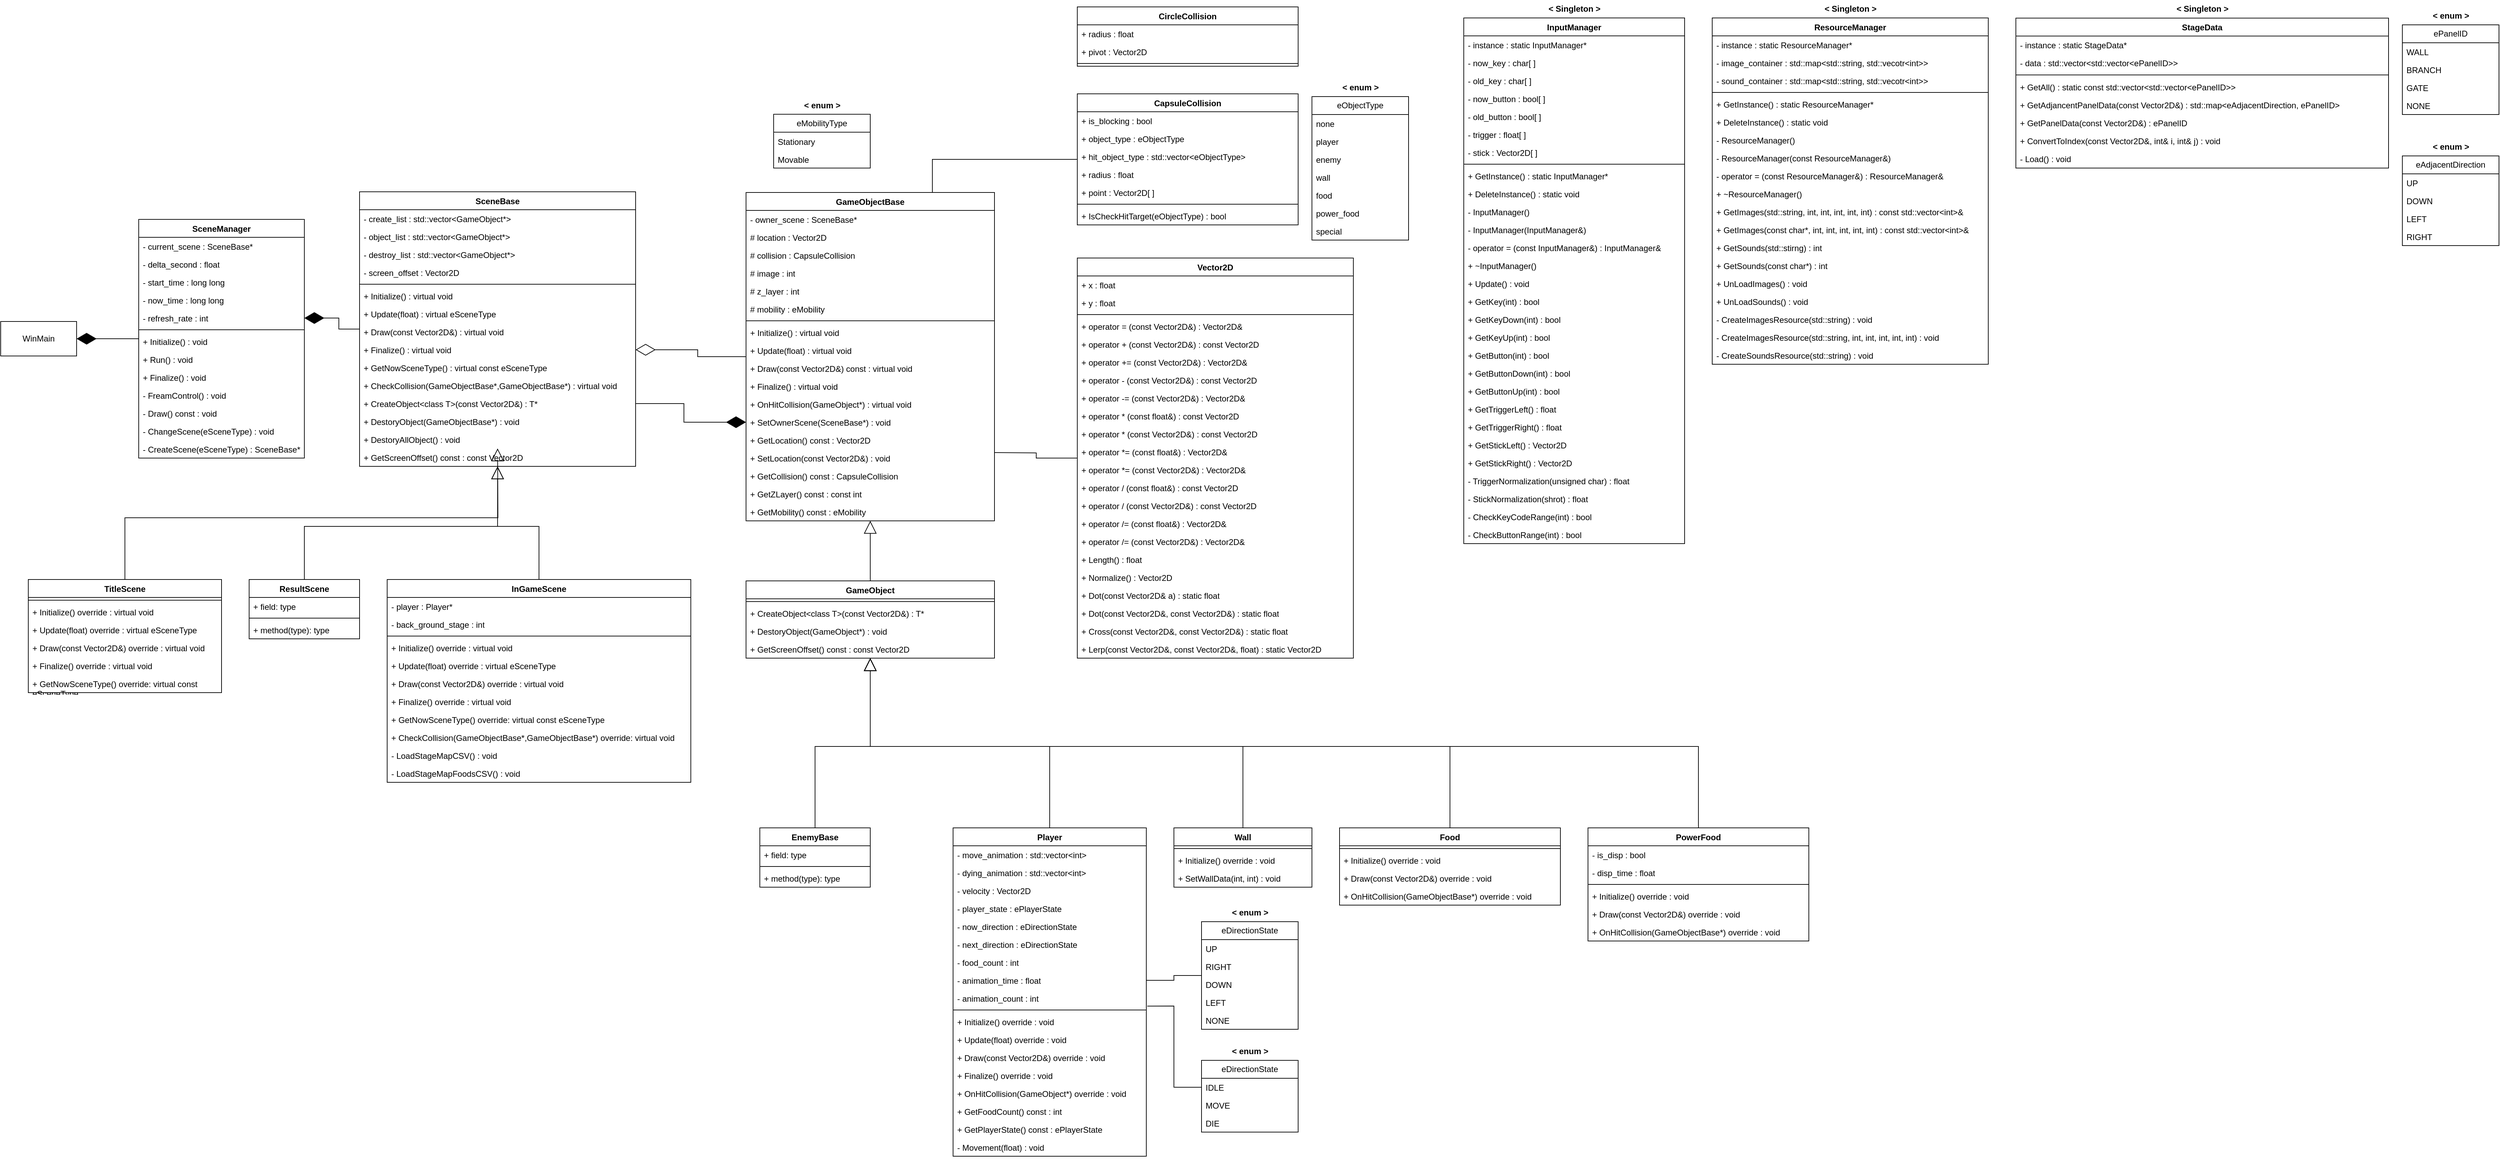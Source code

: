 <mxfile>
    <diagram id="C5RBs43oDa-KdzZeNtuy" name="Page-1">
        <mxGraphModel dx="328" dy="563" grid="1" gridSize="10" guides="1" tooltips="1" connect="1" arrows="1" fold="1" page="1" pageScale="1" pageWidth="827" pageHeight="1169" math="0" shadow="0">
            <root>
                <mxCell id="WIyWlLk6GJQsqaUBKTNV-0"/>
                <mxCell id="WIyWlLk6GJQsqaUBKTNV-1" parent="WIyWlLk6GJQsqaUBKTNV-0"/>
                <mxCell id="WuHR8rz0NU6yq_17Ip3w-0" value="WinMain" style="html=1;whiteSpace=wrap;" parent="WIyWlLk6GJQsqaUBKTNV-1" vertex="1">
                    <mxGeometry y="466" width="110" height="50" as="geometry"/>
                </mxCell>
                <mxCell id="WuHR8rz0NU6yq_17Ip3w-22" style="edgeStyle=orthogonalEdgeStyle;rounded=0;orthogonalLoop=1;jettySize=auto;html=1;endArrow=diamondThin;endFill=1;endSize=26;entryX=1;entryY=0.5;entryDx=0;entryDy=0;" parent="WIyWlLk6GJQsqaUBKTNV-1" source="WuHR8rz0NU6yq_17Ip3w-1" target="WuHR8rz0NU6yq_17Ip3w-0" edge="1">
                    <mxGeometry relative="1" as="geometry">
                        <mxPoint x="160" y="145" as="targetPoint"/>
                    </mxGeometry>
                </mxCell>
                <mxCell id="WuHR8rz0NU6yq_17Ip3w-1" value="SceneManager" style="swimlane;fontStyle=1;align=center;verticalAlign=top;childLayout=stackLayout;horizontal=1;startSize=26;horizontalStack=0;resizeParent=1;resizeParentMax=0;resizeLast=0;collapsible=1;marginBottom=0;whiteSpace=wrap;html=1;" parent="WIyWlLk6GJQsqaUBKTNV-1" vertex="1">
                    <mxGeometry x="200" y="318" width="240" height="346" as="geometry"/>
                </mxCell>
                <mxCell id="mY18_72aSn5p7ccf1aUi-102" value="- current_scene : SceneBase*" style="text;strokeColor=none;fillColor=none;align=left;verticalAlign=top;spacingLeft=4;spacingRight=4;overflow=hidden;rotatable=0;points=[[0,0.5],[1,0.5]];portConstraint=eastwest;whiteSpace=wrap;html=1;" parent="WuHR8rz0NU6yq_17Ip3w-1" vertex="1">
                    <mxGeometry y="26" width="240" height="26" as="geometry"/>
                </mxCell>
                <mxCell id="mY18_72aSn5p7ccf1aUi-103" value="- delta_second : float" style="text;strokeColor=none;fillColor=none;align=left;verticalAlign=top;spacingLeft=4;spacingRight=4;overflow=hidden;rotatable=0;points=[[0,0.5],[1,0.5]];portConstraint=eastwest;whiteSpace=wrap;html=1;" parent="WuHR8rz0NU6yq_17Ip3w-1" vertex="1">
                    <mxGeometry y="52" width="240" height="26" as="geometry"/>
                </mxCell>
                <mxCell id="mY18_72aSn5p7ccf1aUi-104" value="- start_time : long long" style="text;strokeColor=none;fillColor=none;align=left;verticalAlign=top;spacingLeft=4;spacingRight=4;overflow=hidden;rotatable=0;points=[[0,0.5],[1,0.5]];portConstraint=eastwest;whiteSpace=wrap;html=1;" parent="WuHR8rz0NU6yq_17Ip3w-1" vertex="1">
                    <mxGeometry y="78" width="240" height="26" as="geometry"/>
                </mxCell>
                <mxCell id="WuHR8rz0NU6yq_17Ip3w-2" value="- now_time : long long" style="text;strokeColor=none;fillColor=none;align=left;verticalAlign=top;spacingLeft=4;spacingRight=4;overflow=hidden;rotatable=0;points=[[0,0.5],[1,0.5]];portConstraint=eastwest;whiteSpace=wrap;html=1;" parent="WuHR8rz0NU6yq_17Ip3w-1" vertex="1">
                    <mxGeometry y="104" width="240" height="26" as="geometry"/>
                </mxCell>
                <mxCell id="mY18_72aSn5p7ccf1aUi-105" value="- refresh_rate : int" style="text;strokeColor=none;fillColor=none;align=left;verticalAlign=top;spacingLeft=4;spacingRight=4;overflow=hidden;rotatable=0;points=[[0,0.5],[1,0.5]];portConstraint=eastwest;whiteSpace=wrap;html=1;" parent="WuHR8rz0NU6yq_17Ip3w-1" vertex="1">
                    <mxGeometry y="130" width="240" height="26" as="geometry"/>
                </mxCell>
                <mxCell id="WuHR8rz0NU6yq_17Ip3w-3" value="" style="line;strokeWidth=1;fillColor=none;align=left;verticalAlign=middle;spacingTop=-1;spacingLeft=3;spacingRight=3;rotatable=0;labelPosition=right;points=[];portConstraint=eastwest;strokeColor=inherit;" parent="WuHR8rz0NU6yq_17Ip3w-1" vertex="1">
                    <mxGeometry y="156" width="240" height="8" as="geometry"/>
                </mxCell>
                <mxCell id="WuHR8rz0NU6yq_17Ip3w-4" value="+ Initialize() : void" style="text;strokeColor=none;fillColor=none;align=left;verticalAlign=top;spacingLeft=4;spacingRight=4;overflow=hidden;rotatable=0;points=[[0,0.5],[1,0.5]];portConstraint=eastwest;whiteSpace=wrap;html=1;" parent="WuHR8rz0NU6yq_17Ip3w-1" vertex="1">
                    <mxGeometry y="164" width="240" height="26" as="geometry"/>
                </mxCell>
                <mxCell id="mY18_72aSn5p7ccf1aUi-106" value="+ Run() : void" style="text;strokeColor=none;fillColor=none;align=left;verticalAlign=top;spacingLeft=4;spacingRight=4;overflow=hidden;rotatable=0;points=[[0,0.5],[1,0.5]];portConstraint=eastwest;whiteSpace=wrap;html=1;" parent="WuHR8rz0NU6yq_17Ip3w-1" vertex="1">
                    <mxGeometry y="190" width="240" height="26" as="geometry"/>
                </mxCell>
                <mxCell id="mY18_72aSn5p7ccf1aUi-107" value="+ Finalize() : void" style="text;strokeColor=none;fillColor=none;align=left;verticalAlign=top;spacingLeft=4;spacingRight=4;overflow=hidden;rotatable=0;points=[[0,0.5],[1,0.5]];portConstraint=eastwest;whiteSpace=wrap;html=1;" parent="WuHR8rz0NU6yq_17Ip3w-1" vertex="1">
                    <mxGeometry y="216" width="240" height="26" as="geometry"/>
                </mxCell>
                <mxCell id="mY18_72aSn5p7ccf1aUi-108" value="- FreamControl() : void" style="text;strokeColor=none;fillColor=none;align=left;verticalAlign=top;spacingLeft=4;spacingRight=4;overflow=hidden;rotatable=0;points=[[0,0.5],[1,0.5]];portConstraint=eastwest;whiteSpace=wrap;html=1;" parent="WuHR8rz0NU6yq_17Ip3w-1" vertex="1">
                    <mxGeometry y="242" width="240" height="26" as="geometry"/>
                </mxCell>
                <mxCell id="mY18_72aSn5p7ccf1aUi-109" value="- Draw() const : void" style="text;strokeColor=none;fillColor=none;align=left;verticalAlign=top;spacingLeft=4;spacingRight=4;overflow=hidden;rotatable=0;points=[[0,0.5],[1,0.5]];portConstraint=eastwest;whiteSpace=wrap;html=1;" parent="WuHR8rz0NU6yq_17Ip3w-1" vertex="1">
                    <mxGeometry y="268" width="240" height="26" as="geometry"/>
                </mxCell>
                <mxCell id="mY18_72aSn5p7ccf1aUi-110" value="- ChangeScene(eSceneType) : void" style="text;strokeColor=none;fillColor=none;align=left;verticalAlign=top;spacingLeft=4;spacingRight=4;overflow=hidden;rotatable=0;points=[[0,0.5],[1,0.5]];portConstraint=eastwest;whiteSpace=wrap;html=1;" parent="WuHR8rz0NU6yq_17Ip3w-1" vertex="1">
                    <mxGeometry y="294" width="240" height="26" as="geometry"/>
                </mxCell>
                <mxCell id="mY18_72aSn5p7ccf1aUi-111" value="- CreateScene(eSceneType) : SceneBase*" style="text;strokeColor=none;fillColor=none;align=left;verticalAlign=top;spacingLeft=4;spacingRight=4;overflow=hidden;rotatable=0;points=[[0,0.5],[1,0.5]];portConstraint=eastwest;whiteSpace=wrap;html=1;" parent="WuHR8rz0NU6yq_17Ip3w-1" vertex="1">
                    <mxGeometry y="320" width="240" height="26" as="geometry"/>
                </mxCell>
                <mxCell id="oVzlyGNM6keUcgTCYcQE-35" style="edgeStyle=orthogonalEdgeStyle;rounded=0;orthogonalLoop=1;jettySize=auto;html=1;entryX=0;entryY=0.5;entryDx=0;entryDy=0;exitX=1;exitY=0.5;exitDx=0;exitDy=0;endArrow=diamondThin;endFill=1;endSize=26;" parent="WIyWlLk6GJQsqaUBKTNV-1" source="mY18_72aSn5p7ccf1aUi-118" target="oVzlyGNM6keUcgTCYcQE-24" edge="1">
                    <mxGeometry relative="1" as="geometry"/>
                </mxCell>
                <mxCell id="1Y8LS_Z3hUtrGzQBwFu_-0" style="edgeStyle=orthogonalEdgeStyle;rounded=0;orthogonalLoop=1;jettySize=auto;html=1;entryX=1;entryY=0.5;entryDx=0;entryDy=0;endArrow=diamondThin;endFill=1;endSize=26;" parent="WIyWlLk6GJQsqaUBKTNV-1" source="WuHR8rz0NU6yq_17Ip3w-6" target="mY18_72aSn5p7ccf1aUi-105" edge="1">
                    <mxGeometry relative="1" as="geometry"/>
                </mxCell>
                <mxCell id="WuHR8rz0NU6yq_17Ip3w-6" value="SceneBase" style="swimlane;fontStyle=1;align=center;verticalAlign=top;childLayout=stackLayout;horizontal=1;startSize=26;horizontalStack=0;resizeParent=1;resizeParentMax=0;resizeLast=0;collapsible=1;marginBottom=0;whiteSpace=wrap;html=1;" parent="WIyWlLk6GJQsqaUBKTNV-1" vertex="1">
                    <mxGeometry x="520" y="278" width="400" height="398" as="geometry"/>
                </mxCell>
                <mxCell id="siNQnb_UFUft7kwGHg89-58" value="- create_list : std::vector&amp;lt;GameObject*&amp;gt;" style="text;strokeColor=none;fillColor=none;align=left;verticalAlign=top;spacingLeft=4;spacingRight=4;overflow=hidden;rotatable=0;points=[[0,0.5],[1,0.5]];portConstraint=eastwest;whiteSpace=wrap;html=1;" parent="WuHR8rz0NU6yq_17Ip3w-6" vertex="1">
                    <mxGeometry y="26" width="400" height="26" as="geometry"/>
                </mxCell>
                <mxCell id="mY18_72aSn5p7ccf1aUi-112" value="- object_list : std::vector&amp;lt;GameObject*&amp;gt;" style="text;strokeColor=none;fillColor=none;align=left;verticalAlign=top;spacingLeft=4;spacingRight=4;overflow=hidden;rotatable=0;points=[[0,0.5],[1,0.5]];portConstraint=eastwest;whiteSpace=wrap;html=1;" parent="WuHR8rz0NU6yq_17Ip3w-6" vertex="1">
                    <mxGeometry y="52" width="400" height="26" as="geometry"/>
                </mxCell>
                <mxCell id="mY18_72aSn5p7ccf1aUi-113" value="- destroy_list : std::vector&amp;lt;GameObject*&amp;gt;" style="text;strokeColor=none;fillColor=none;align=left;verticalAlign=top;spacingLeft=4;spacingRight=4;overflow=hidden;rotatable=0;points=[[0,0.5],[1,0.5]];portConstraint=eastwest;whiteSpace=wrap;html=1;" parent="WuHR8rz0NU6yq_17Ip3w-6" vertex="1">
                    <mxGeometry y="78" width="400" height="26" as="geometry"/>
                </mxCell>
                <mxCell id="WuHR8rz0NU6yq_17Ip3w-7" value="- screen_offset : Vector2D" style="text;strokeColor=none;fillColor=none;align=left;verticalAlign=top;spacingLeft=4;spacingRight=4;overflow=hidden;rotatable=0;points=[[0,0.5],[1,0.5]];portConstraint=eastwest;whiteSpace=wrap;html=1;" parent="WuHR8rz0NU6yq_17Ip3w-6" vertex="1">
                    <mxGeometry y="104" width="400" height="26" as="geometry"/>
                </mxCell>
                <mxCell id="WuHR8rz0NU6yq_17Ip3w-8" value="" style="line;strokeWidth=1;fillColor=none;align=left;verticalAlign=middle;spacingTop=-1;spacingLeft=3;spacingRight=3;rotatable=0;labelPosition=right;points=[];portConstraint=eastwest;strokeColor=inherit;" parent="WuHR8rz0NU6yq_17Ip3w-6" vertex="1">
                    <mxGeometry y="130" width="400" height="8" as="geometry"/>
                </mxCell>
                <mxCell id="WuHR8rz0NU6yq_17Ip3w-9" value="+ Initialize() : virtual void" style="text;strokeColor=none;fillColor=none;align=left;verticalAlign=top;spacingLeft=4;spacingRight=4;overflow=hidden;rotatable=0;points=[[0,0.5],[1,0.5]];portConstraint=eastwest;whiteSpace=wrap;html=1;" parent="WuHR8rz0NU6yq_17Ip3w-6" vertex="1">
                    <mxGeometry y="138" width="400" height="26" as="geometry"/>
                </mxCell>
                <mxCell id="mY18_72aSn5p7ccf1aUi-114" value="+ Update(float) : virtual eSceneType" style="text;strokeColor=none;fillColor=none;align=left;verticalAlign=top;spacingLeft=4;spacingRight=4;overflow=hidden;rotatable=0;points=[[0,0.5],[1,0.5]];portConstraint=eastwest;whiteSpace=wrap;html=1;" parent="WuHR8rz0NU6yq_17Ip3w-6" vertex="1">
                    <mxGeometry y="164" width="400" height="26" as="geometry"/>
                </mxCell>
                <mxCell id="mY18_72aSn5p7ccf1aUi-115" value="+ Draw(const Vector2D&amp;amp;) : virtual void" style="text;strokeColor=none;fillColor=none;align=left;verticalAlign=top;spacingLeft=4;spacingRight=4;overflow=hidden;rotatable=0;points=[[0,0.5],[1,0.5]];portConstraint=eastwest;whiteSpace=wrap;html=1;" parent="WuHR8rz0NU6yq_17Ip3w-6" vertex="1">
                    <mxGeometry y="190" width="400" height="26" as="geometry"/>
                </mxCell>
                <mxCell id="mY18_72aSn5p7ccf1aUi-116" value="+ Finalize() : virtual void" style="text;strokeColor=none;fillColor=none;align=left;verticalAlign=top;spacingLeft=4;spacingRight=4;overflow=hidden;rotatable=0;points=[[0,0.5],[1,0.5]];portConstraint=eastwest;whiteSpace=wrap;html=1;" parent="WuHR8rz0NU6yq_17Ip3w-6" vertex="1">
                    <mxGeometry y="216" width="400" height="26" as="geometry"/>
                </mxCell>
                <mxCell id="mY18_72aSn5p7ccf1aUi-117" value="+ GetNowSceneType() : virtual const eSceneType" style="text;strokeColor=none;fillColor=none;align=left;verticalAlign=top;spacingLeft=4;spacingRight=4;overflow=hidden;rotatable=0;points=[[0,0.5],[1,0.5]];portConstraint=eastwest;whiteSpace=wrap;html=1;" parent="WuHR8rz0NU6yq_17Ip3w-6" vertex="1">
                    <mxGeometry y="242" width="400" height="26" as="geometry"/>
                </mxCell>
                <mxCell id="mY18_72aSn5p7ccf1aUi-119" value="+ CheckCollision(GameObjectBase*,GameObjectBase*) : virtual void" style="text;strokeColor=none;fillColor=none;align=left;verticalAlign=top;spacingLeft=4;spacingRight=4;overflow=hidden;rotatable=0;points=[[0,0.5],[1,0.5]];portConstraint=eastwest;whiteSpace=wrap;html=1;" parent="WuHR8rz0NU6yq_17Ip3w-6" vertex="1">
                    <mxGeometry y="268" width="400" height="26" as="geometry"/>
                </mxCell>
                <mxCell id="mY18_72aSn5p7ccf1aUi-118" value="+ CreateObject&amp;lt;class T&amp;gt;(const Vector2D&amp;amp;) : T*" style="text;strokeColor=none;fillColor=none;align=left;verticalAlign=top;spacingLeft=4;spacingRight=4;overflow=hidden;rotatable=0;points=[[0,0.5],[1,0.5]];portConstraint=eastwest;whiteSpace=wrap;html=1;" parent="WuHR8rz0NU6yq_17Ip3w-6" vertex="1">
                    <mxGeometry y="294" width="400" height="26" as="geometry"/>
                </mxCell>
                <mxCell id="mY18_72aSn5p7ccf1aUi-120" value="+ DestoryObject(GameObjectBase*) : void" style="text;strokeColor=none;fillColor=none;align=left;verticalAlign=top;spacingLeft=4;spacingRight=4;overflow=hidden;rotatable=0;points=[[0,0.5],[1,0.5]];portConstraint=eastwest;whiteSpace=wrap;html=1;" parent="WuHR8rz0NU6yq_17Ip3w-6" vertex="1">
                    <mxGeometry y="320" width="400" height="26" as="geometry"/>
                </mxCell>
                <mxCell id="mY18_72aSn5p7ccf1aUi-121" value="+ DestoryAllObject() : void" style="text;strokeColor=none;fillColor=none;align=left;verticalAlign=top;spacingLeft=4;spacingRight=4;overflow=hidden;rotatable=0;points=[[0,0.5],[1,0.5]];portConstraint=eastwest;whiteSpace=wrap;html=1;" parent="WuHR8rz0NU6yq_17Ip3w-6" vertex="1">
                    <mxGeometry y="346" width="400" height="26" as="geometry"/>
                </mxCell>
                <mxCell id="mY18_72aSn5p7ccf1aUi-122" value="+ GetScreenOffset() const : const Vector2D" style="text;strokeColor=none;fillColor=none;align=left;verticalAlign=top;spacingLeft=4;spacingRight=4;overflow=hidden;rotatable=0;points=[[0,0.5],[1,0.5]];portConstraint=eastwest;whiteSpace=wrap;html=1;" parent="WuHR8rz0NU6yq_17Ip3w-6" vertex="1">
                    <mxGeometry y="372" width="400" height="26" as="geometry"/>
                </mxCell>
                <mxCell id="oVzlyGNM6keUcgTCYcQE-34" style="edgeStyle=orthogonalEdgeStyle;rounded=0;orthogonalLoop=1;jettySize=auto;html=1;entryX=1;entryY=0.5;entryDx=0;entryDy=0;endArrow=diamondThin;endFill=0;endSize=26;" parent="WIyWlLk6GJQsqaUBKTNV-1" source="WuHR8rz0NU6yq_17Ip3w-10" target="mY18_72aSn5p7ccf1aUi-116" edge="1">
                    <mxGeometry relative="1" as="geometry"/>
                </mxCell>
                <mxCell id="WuHR8rz0NU6yq_17Ip3w-10" value="GameObjectBase" style="swimlane;fontStyle=1;align=center;verticalAlign=top;childLayout=stackLayout;horizontal=1;startSize=26;horizontalStack=0;resizeParent=1;resizeParentMax=0;resizeLast=0;collapsible=1;marginBottom=0;whiteSpace=wrap;html=1;" parent="WIyWlLk6GJQsqaUBKTNV-1" vertex="1">
                    <mxGeometry x="1080" y="279" width="360" height="476" as="geometry"/>
                </mxCell>
                <mxCell id="WuHR8rz0NU6yq_17Ip3w-11" value="- owner_scene : SceneBase*" style="text;strokeColor=none;fillColor=none;align=left;verticalAlign=top;spacingLeft=4;spacingRight=4;overflow=hidden;rotatable=0;points=[[0,0.5],[1,0.5]];portConstraint=eastwest;whiteSpace=wrap;html=1;" parent="WuHR8rz0NU6yq_17Ip3w-10" vertex="1">
                    <mxGeometry y="26" width="360" height="26" as="geometry"/>
                </mxCell>
                <mxCell id="oVzlyGNM6keUcgTCYcQE-16" value="# location : Vector2D" style="text;strokeColor=none;fillColor=none;align=left;verticalAlign=top;spacingLeft=4;spacingRight=4;overflow=hidden;rotatable=0;points=[[0,0.5],[1,0.5]];portConstraint=eastwest;whiteSpace=wrap;html=1;" parent="WuHR8rz0NU6yq_17Ip3w-10" vertex="1">
                    <mxGeometry y="52" width="360" height="26" as="geometry"/>
                </mxCell>
                <mxCell id="oVzlyGNM6keUcgTCYcQE-17" value="# collision : CapsuleCollision" style="text;strokeColor=none;fillColor=none;align=left;verticalAlign=top;spacingLeft=4;spacingRight=4;overflow=hidden;rotatable=0;points=[[0,0.5],[1,0.5]];portConstraint=eastwest;whiteSpace=wrap;html=1;" parent="WuHR8rz0NU6yq_17Ip3w-10" vertex="1">
                    <mxGeometry y="78" width="360" height="26" as="geometry"/>
                </mxCell>
                <mxCell id="oVzlyGNM6keUcgTCYcQE-19" value="# image : int" style="text;strokeColor=none;fillColor=none;align=left;verticalAlign=top;spacingLeft=4;spacingRight=4;overflow=hidden;rotatable=0;points=[[0,0.5],[1,0.5]];portConstraint=eastwest;whiteSpace=wrap;html=1;" parent="WuHR8rz0NU6yq_17Ip3w-10" vertex="1">
                    <mxGeometry y="104" width="360" height="26" as="geometry"/>
                </mxCell>
                <mxCell id="oVzlyGNM6keUcgTCYcQE-18" value="# z_layer : int" style="text;strokeColor=none;fillColor=none;align=left;verticalAlign=top;spacingLeft=4;spacingRight=4;overflow=hidden;rotatable=0;points=[[0,0.5],[1,0.5]];portConstraint=eastwest;whiteSpace=wrap;html=1;" parent="WuHR8rz0NU6yq_17Ip3w-10" vertex="1">
                    <mxGeometry y="130" width="360" height="26" as="geometry"/>
                </mxCell>
                <mxCell id="siNQnb_UFUft7kwGHg89-60" value="# mobility : eMobility" style="text;strokeColor=none;fillColor=none;align=left;verticalAlign=top;spacingLeft=4;spacingRight=4;overflow=hidden;rotatable=0;points=[[0,0.5],[1,0.5]];portConstraint=eastwest;whiteSpace=wrap;html=1;" parent="WuHR8rz0NU6yq_17Ip3w-10" vertex="1">
                    <mxGeometry y="156" width="360" height="26" as="geometry"/>
                </mxCell>
                <mxCell id="WuHR8rz0NU6yq_17Ip3w-12" value="" style="line;strokeWidth=1;fillColor=none;align=left;verticalAlign=middle;spacingTop=-1;spacingLeft=3;spacingRight=3;rotatable=0;labelPosition=right;points=[];portConstraint=eastwest;strokeColor=inherit;" parent="WuHR8rz0NU6yq_17Ip3w-10" vertex="1">
                    <mxGeometry y="182" width="360" height="8" as="geometry"/>
                </mxCell>
                <mxCell id="WuHR8rz0NU6yq_17Ip3w-13" value="+ Initialize() : virtual void" style="text;strokeColor=none;fillColor=none;align=left;verticalAlign=top;spacingLeft=4;spacingRight=4;overflow=hidden;rotatable=0;points=[[0,0.5],[1,0.5]];portConstraint=eastwest;whiteSpace=wrap;html=1;" parent="WuHR8rz0NU6yq_17Ip3w-10" vertex="1">
                    <mxGeometry y="190" width="360" height="26" as="geometry"/>
                </mxCell>
                <mxCell id="oVzlyGNM6keUcgTCYcQE-20" value="+ Update(float) : virtual void" style="text;strokeColor=none;fillColor=none;align=left;verticalAlign=top;spacingLeft=4;spacingRight=4;overflow=hidden;rotatable=0;points=[[0,0.5],[1,0.5]];portConstraint=eastwest;whiteSpace=wrap;html=1;" parent="WuHR8rz0NU6yq_17Ip3w-10" vertex="1">
                    <mxGeometry y="216" width="360" height="26" as="geometry"/>
                </mxCell>
                <mxCell id="oVzlyGNM6keUcgTCYcQE-21" value="+ Draw(const Vector2D&amp;amp;) const : virtual void" style="text;strokeColor=none;fillColor=none;align=left;verticalAlign=top;spacingLeft=4;spacingRight=4;overflow=hidden;rotatable=0;points=[[0,0.5],[1,0.5]];portConstraint=eastwest;whiteSpace=wrap;html=1;" parent="WuHR8rz0NU6yq_17Ip3w-10" vertex="1">
                    <mxGeometry y="242" width="360" height="26" as="geometry"/>
                </mxCell>
                <mxCell id="oVzlyGNM6keUcgTCYcQE-22" value="+ Finalize() : virtual void" style="text;strokeColor=none;fillColor=none;align=left;verticalAlign=top;spacingLeft=4;spacingRight=4;overflow=hidden;rotatable=0;points=[[0,0.5],[1,0.5]];portConstraint=eastwest;whiteSpace=wrap;html=1;" parent="WuHR8rz0NU6yq_17Ip3w-10" vertex="1">
                    <mxGeometry y="268" width="360" height="26" as="geometry"/>
                </mxCell>
                <mxCell id="oVzlyGNM6keUcgTCYcQE-23" value="+ OnHitCollision(GameObject*) : virtual void" style="text;strokeColor=none;fillColor=none;align=left;verticalAlign=top;spacingLeft=4;spacingRight=4;overflow=hidden;rotatable=0;points=[[0,0.5],[1,0.5]];portConstraint=eastwest;whiteSpace=wrap;html=1;" parent="WuHR8rz0NU6yq_17Ip3w-10" vertex="1">
                    <mxGeometry y="294" width="360" height="26" as="geometry"/>
                </mxCell>
                <mxCell id="oVzlyGNM6keUcgTCYcQE-24" value="+ SetOwnerScene(SceneBase*) : void" style="text;strokeColor=none;fillColor=none;align=left;verticalAlign=top;spacingLeft=4;spacingRight=4;overflow=hidden;rotatable=0;points=[[0,0.5],[1,0.5]];portConstraint=eastwest;whiteSpace=wrap;html=1;" parent="WuHR8rz0NU6yq_17Ip3w-10" vertex="1">
                    <mxGeometry y="320" width="360" height="26" as="geometry"/>
                </mxCell>
                <mxCell id="oVzlyGNM6keUcgTCYcQE-25" value="+ GetLocation() const : Vector2D" style="text;strokeColor=none;fillColor=none;align=left;verticalAlign=top;spacingLeft=4;spacingRight=4;overflow=hidden;rotatable=0;points=[[0,0.5],[1,0.5]];portConstraint=eastwest;whiteSpace=wrap;html=1;" parent="WuHR8rz0NU6yq_17Ip3w-10" vertex="1">
                    <mxGeometry y="346" width="360" height="26" as="geometry"/>
                </mxCell>
                <mxCell id="oVzlyGNM6keUcgTCYcQE-26" value="+ SetLocation(const Vector2D&amp;amp;) : void" style="text;strokeColor=none;fillColor=none;align=left;verticalAlign=top;spacingLeft=4;spacingRight=4;overflow=hidden;rotatable=0;points=[[0,0.5],[1,0.5]];portConstraint=eastwest;whiteSpace=wrap;html=1;" parent="WuHR8rz0NU6yq_17Ip3w-10" vertex="1">
                    <mxGeometry y="372" width="360" height="26" as="geometry"/>
                </mxCell>
                <mxCell id="oVzlyGNM6keUcgTCYcQE-27" value="+ GetCollision() const : CapsuleCollision" style="text;strokeColor=none;fillColor=none;align=left;verticalAlign=top;spacingLeft=4;spacingRight=4;overflow=hidden;rotatable=0;points=[[0,0.5],[1,0.5]];portConstraint=eastwest;whiteSpace=wrap;html=1;" parent="WuHR8rz0NU6yq_17Ip3w-10" vertex="1">
                    <mxGeometry y="398" width="360" height="26" as="geometry"/>
                </mxCell>
                <mxCell id="oVzlyGNM6keUcgTCYcQE-28" value="+ GetZLayer() const : const int" style="text;strokeColor=none;fillColor=none;align=left;verticalAlign=top;spacingLeft=4;spacingRight=4;overflow=hidden;rotatable=0;points=[[0,0.5],[1,0.5]];portConstraint=eastwest;whiteSpace=wrap;html=1;" parent="WuHR8rz0NU6yq_17Ip3w-10" vertex="1">
                    <mxGeometry y="424" width="360" height="26" as="geometry"/>
                </mxCell>
                <mxCell id="siNQnb_UFUft7kwGHg89-59" value="+ GetMobility() const : eMobility" style="text;strokeColor=none;fillColor=none;align=left;verticalAlign=top;spacingLeft=4;spacingRight=4;overflow=hidden;rotatable=0;points=[[0,0.5],[1,0.5]];portConstraint=eastwest;whiteSpace=wrap;html=1;" parent="WuHR8rz0NU6yq_17Ip3w-10" vertex="1">
                    <mxGeometry y="450" width="360" height="26" as="geometry"/>
                </mxCell>
                <mxCell id="oVzlyGNM6keUcgTCYcQE-32" style="edgeStyle=orthogonalEdgeStyle;rounded=0;orthogonalLoop=1;jettySize=auto;html=1;entryX=0.5;entryY=1;entryDx=0;entryDy=0;endArrow=block;endFill=0;endSize=16;" parent="WIyWlLk6GJQsqaUBKTNV-1" source="WuHR8rz0NU6yq_17Ip3w-16" target="WuHR8rz0NU6yq_17Ip3w-10" edge="1">
                    <mxGeometry relative="1" as="geometry"/>
                </mxCell>
                <mxCell id="WuHR8rz0NU6yq_17Ip3w-16" value="GameObject" style="swimlane;fontStyle=1;align=center;verticalAlign=top;childLayout=stackLayout;horizontal=1;startSize=26;horizontalStack=0;resizeParent=1;resizeParentMax=0;resizeLast=0;collapsible=1;marginBottom=0;whiteSpace=wrap;html=1;" parent="WIyWlLk6GJQsqaUBKTNV-1" vertex="1">
                    <mxGeometry x="1080" y="842" width="360" height="112" as="geometry"/>
                </mxCell>
                <mxCell id="WuHR8rz0NU6yq_17Ip3w-18" value="" style="line;strokeWidth=1;fillColor=none;align=left;verticalAlign=middle;spacingTop=-1;spacingLeft=3;spacingRight=3;rotatable=0;labelPosition=right;points=[];portConstraint=eastwest;strokeColor=inherit;" parent="WuHR8rz0NU6yq_17Ip3w-16" vertex="1">
                    <mxGeometry y="26" width="360" height="8" as="geometry"/>
                </mxCell>
                <mxCell id="WuHR8rz0NU6yq_17Ip3w-19" value="+ CreateObject&amp;lt;class T&amp;gt;(const Vector2D&amp;amp;) : T*" style="text;strokeColor=none;fillColor=none;align=left;verticalAlign=top;spacingLeft=4;spacingRight=4;overflow=hidden;rotatable=0;points=[[0,0.5],[1,0.5]];portConstraint=eastwest;whiteSpace=wrap;html=1;" parent="WuHR8rz0NU6yq_17Ip3w-16" vertex="1">
                    <mxGeometry y="34" width="360" height="26" as="geometry"/>
                </mxCell>
                <mxCell id="oVzlyGNM6keUcgTCYcQE-30" value="+ DestoryObject(GameObject*) : void" style="text;strokeColor=none;fillColor=none;align=left;verticalAlign=top;spacingLeft=4;spacingRight=4;overflow=hidden;rotatable=0;points=[[0,0.5],[1,0.5]];portConstraint=eastwest;whiteSpace=wrap;html=1;" parent="WuHR8rz0NU6yq_17Ip3w-16" vertex="1">
                    <mxGeometry y="60" width="360" height="26" as="geometry"/>
                </mxCell>
                <mxCell id="oVzlyGNM6keUcgTCYcQE-31" value="+ GetScreenOffset() const : const Vector2D" style="text;strokeColor=none;fillColor=none;align=left;verticalAlign=top;spacingLeft=4;spacingRight=4;overflow=hidden;rotatable=0;points=[[0,0.5],[1,0.5]];portConstraint=eastwest;whiteSpace=wrap;html=1;" parent="WuHR8rz0NU6yq_17Ip3w-16" vertex="1">
                    <mxGeometry y="86" width="360" height="26" as="geometry"/>
                </mxCell>
                <mxCell id="oVzlyGNM6keUcgTCYcQE-36" style="edgeStyle=orthogonalEdgeStyle;rounded=0;orthogonalLoop=1;jettySize=auto;html=1;entryX=1;entryY=0.5;entryDx=0;entryDy=0;endArrow=none;endFill=0;" parent="WIyWlLk6GJQsqaUBKTNV-1" source="WuHR8rz0NU6yq_17Ip3w-31" edge="1">
                    <mxGeometry relative="1" as="geometry">
                        <mxPoint x="1440" y="656" as="targetPoint"/>
                    </mxGeometry>
                </mxCell>
                <mxCell id="WuHR8rz0NU6yq_17Ip3w-31" value="Vector2D" style="swimlane;fontStyle=1;align=center;verticalAlign=top;childLayout=stackLayout;horizontal=1;startSize=26;horizontalStack=0;resizeParent=1;resizeParentMax=0;resizeLast=0;collapsible=1;marginBottom=0;whiteSpace=wrap;html=1;" parent="WIyWlLk6GJQsqaUBKTNV-1" vertex="1">
                    <mxGeometry x="1560" y="374" width="400" height="580" as="geometry"/>
                </mxCell>
                <mxCell id="WuHR8rz0NU6yq_17Ip3w-32" value="+ x : float" style="text;strokeColor=none;fillColor=none;align=left;verticalAlign=top;spacingLeft=4;spacingRight=4;overflow=hidden;rotatable=0;points=[[0,0.5],[1,0.5]];portConstraint=eastwest;whiteSpace=wrap;html=1;" parent="WuHR8rz0NU6yq_17Ip3w-31" vertex="1">
                    <mxGeometry y="26" width="400" height="26" as="geometry"/>
                </mxCell>
                <mxCell id="mY18_72aSn5p7ccf1aUi-0" value="+ y : float" style="text;strokeColor=none;fillColor=none;align=left;verticalAlign=top;spacingLeft=4;spacingRight=4;overflow=hidden;rotatable=0;points=[[0,0.5],[1,0.5]];portConstraint=eastwest;whiteSpace=wrap;html=1;" parent="WuHR8rz0NU6yq_17Ip3w-31" vertex="1">
                    <mxGeometry y="52" width="400" height="26" as="geometry"/>
                </mxCell>
                <mxCell id="WuHR8rz0NU6yq_17Ip3w-33" value="" style="line;strokeWidth=1;fillColor=none;align=left;verticalAlign=middle;spacingTop=-1;spacingLeft=3;spacingRight=3;rotatable=0;labelPosition=right;points=[];portConstraint=eastwest;strokeColor=inherit;" parent="WuHR8rz0NU6yq_17Ip3w-31" vertex="1">
                    <mxGeometry y="78" width="400" height="8" as="geometry"/>
                </mxCell>
                <mxCell id="WuHR8rz0NU6yq_17Ip3w-34" value="+ operator = (const Vector2D&amp;amp;) : Vector2D&amp;amp;" style="text;strokeColor=none;fillColor=none;align=left;verticalAlign=top;spacingLeft=4;spacingRight=4;overflow=hidden;rotatable=0;points=[[0,0.5],[1,0.5]];portConstraint=eastwest;whiteSpace=wrap;html=1;" parent="WuHR8rz0NU6yq_17Ip3w-31" vertex="1">
                    <mxGeometry y="86" width="400" height="26" as="geometry"/>
                </mxCell>
                <mxCell id="mY18_72aSn5p7ccf1aUi-1" value="+ operator + (const Vector2D&amp;amp;) : const Vector2D" style="text;strokeColor=none;fillColor=none;align=left;verticalAlign=top;spacingLeft=4;spacingRight=4;overflow=hidden;rotatable=0;points=[[0,0.5],[1,0.5]];portConstraint=eastwest;whiteSpace=wrap;html=1;" parent="WuHR8rz0NU6yq_17Ip3w-31" vertex="1">
                    <mxGeometry y="112" width="400" height="26" as="geometry"/>
                </mxCell>
                <mxCell id="mY18_72aSn5p7ccf1aUi-2" value="+ operator += (const Vector2D&amp;amp;) : Vector2D&amp;amp;" style="text;strokeColor=none;fillColor=none;align=left;verticalAlign=top;spacingLeft=4;spacingRight=4;overflow=hidden;rotatable=0;points=[[0,0.5],[1,0.5]];portConstraint=eastwest;whiteSpace=wrap;html=1;" parent="WuHR8rz0NU6yq_17Ip3w-31" vertex="1">
                    <mxGeometry y="138" width="400" height="26" as="geometry"/>
                </mxCell>
                <mxCell id="mY18_72aSn5p7ccf1aUi-3" value="+ operator - (const Vector2D&amp;amp;) : const Vector2D" style="text;strokeColor=none;fillColor=none;align=left;verticalAlign=top;spacingLeft=4;spacingRight=4;overflow=hidden;rotatable=0;points=[[0,0.5],[1,0.5]];portConstraint=eastwest;whiteSpace=wrap;html=1;" parent="WuHR8rz0NU6yq_17Ip3w-31" vertex="1">
                    <mxGeometry y="164" width="400" height="26" as="geometry"/>
                </mxCell>
                <mxCell id="mY18_72aSn5p7ccf1aUi-4" value="+ operator -= (const Vector2D&amp;amp;) : Vector2D&amp;amp;" style="text;strokeColor=none;fillColor=none;align=left;verticalAlign=top;spacingLeft=4;spacingRight=4;overflow=hidden;rotatable=0;points=[[0,0.5],[1,0.5]];portConstraint=eastwest;whiteSpace=wrap;html=1;" parent="WuHR8rz0NU6yq_17Ip3w-31" vertex="1">
                    <mxGeometry y="190" width="400" height="26" as="geometry"/>
                </mxCell>
                <mxCell id="mY18_72aSn5p7ccf1aUi-5" value="+ operator * (const float&amp;amp;) : const Vector2D" style="text;strokeColor=none;fillColor=none;align=left;verticalAlign=top;spacingLeft=4;spacingRight=4;overflow=hidden;rotatable=0;points=[[0,0.5],[1,0.5]];portConstraint=eastwest;whiteSpace=wrap;html=1;" parent="WuHR8rz0NU6yq_17Ip3w-31" vertex="1">
                    <mxGeometry y="216" width="400" height="26" as="geometry"/>
                </mxCell>
                <mxCell id="mY18_72aSn5p7ccf1aUi-6" value="+ operator * (const Vector2D&amp;amp;) : const Vector2D" style="text;strokeColor=none;fillColor=none;align=left;verticalAlign=top;spacingLeft=4;spacingRight=4;overflow=hidden;rotatable=0;points=[[0,0.5],[1,0.5]];portConstraint=eastwest;whiteSpace=wrap;html=1;" parent="WuHR8rz0NU6yq_17Ip3w-31" vertex="1">
                    <mxGeometry y="242" width="400" height="26" as="geometry"/>
                </mxCell>
                <mxCell id="mY18_72aSn5p7ccf1aUi-7" value="+ operator *= (const float&amp;amp;) : Vector2D&amp;amp;" style="text;strokeColor=none;fillColor=none;align=left;verticalAlign=top;spacingLeft=4;spacingRight=4;overflow=hidden;rotatable=0;points=[[0,0.5],[1,0.5]];portConstraint=eastwest;whiteSpace=wrap;html=1;" parent="WuHR8rz0NU6yq_17Ip3w-31" vertex="1">
                    <mxGeometry y="268" width="400" height="26" as="geometry"/>
                </mxCell>
                <mxCell id="mY18_72aSn5p7ccf1aUi-8" value="+ operator *= (const Vector2D&amp;amp;) : Vector2D&amp;amp;" style="text;strokeColor=none;fillColor=none;align=left;verticalAlign=top;spacingLeft=4;spacingRight=4;overflow=hidden;rotatable=0;points=[[0,0.5],[1,0.5]];portConstraint=eastwest;whiteSpace=wrap;html=1;" parent="WuHR8rz0NU6yq_17Ip3w-31" vertex="1">
                    <mxGeometry y="294" width="400" height="26" as="geometry"/>
                </mxCell>
                <mxCell id="mY18_72aSn5p7ccf1aUi-9" value="+ operator / (const float&amp;amp;) : const Vector2D" style="text;strokeColor=none;fillColor=none;align=left;verticalAlign=top;spacingLeft=4;spacingRight=4;overflow=hidden;rotatable=0;points=[[0,0.5],[1,0.5]];portConstraint=eastwest;whiteSpace=wrap;html=1;" parent="WuHR8rz0NU6yq_17Ip3w-31" vertex="1">
                    <mxGeometry y="320" width="400" height="26" as="geometry"/>
                </mxCell>
                <mxCell id="mY18_72aSn5p7ccf1aUi-10" value="+ operator / (const Vector2D&amp;amp;) : const Vector2D" style="text;strokeColor=none;fillColor=none;align=left;verticalAlign=top;spacingLeft=4;spacingRight=4;overflow=hidden;rotatable=0;points=[[0,0.5],[1,0.5]];portConstraint=eastwest;whiteSpace=wrap;html=1;" parent="WuHR8rz0NU6yq_17Ip3w-31" vertex="1">
                    <mxGeometry y="346" width="400" height="26" as="geometry"/>
                </mxCell>
                <mxCell id="mY18_72aSn5p7ccf1aUi-11" value="+ operator /= (const float&amp;amp;) : Vector2D&amp;amp;" style="text;strokeColor=none;fillColor=none;align=left;verticalAlign=top;spacingLeft=4;spacingRight=4;overflow=hidden;rotatable=0;points=[[0,0.5],[1,0.5]];portConstraint=eastwest;whiteSpace=wrap;html=1;" parent="WuHR8rz0NU6yq_17Ip3w-31" vertex="1">
                    <mxGeometry y="372" width="400" height="26" as="geometry"/>
                </mxCell>
                <mxCell id="mY18_72aSn5p7ccf1aUi-12" value="+ operator /= (const Vector2D&amp;amp;) : Vector2D&amp;amp;" style="text;strokeColor=none;fillColor=none;align=left;verticalAlign=top;spacingLeft=4;spacingRight=4;overflow=hidden;rotatable=0;points=[[0,0.5],[1,0.5]];portConstraint=eastwest;whiteSpace=wrap;html=1;" parent="WuHR8rz0NU6yq_17Ip3w-31" vertex="1">
                    <mxGeometry y="398" width="400" height="26" as="geometry"/>
                </mxCell>
                <mxCell id="mY18_72aSn5p7ccf1aUi-13" value="+ Length() : float" style="text;strokeColor=none;fillColor=none;align=left;verticalAlign=top;spacingLeft=4;spacingRight=4;overflow=hidden;rotatable=0;points=[[0,0.5],[1,0.5]];portConstraint=eastwest;whiteSpace=wrap;html=1;" parent="WuHR8rz0NU6yq_17Ip3w-31" vertex="1">
                    <mxGeometry y="424" width="400" height="26" as="geometry"/>
                </mxCell>
                <mxCell id="mY18_72aSn5p7ccf1aUi-14" value="+ Normalize() : Vector2D" style="text;strokeColor=none;fillColor=none;align=left;verticalAlign=top;spacingLeft=4;spacingRight=4;overflow=hidden;rotatable=0;points=[[0,0.5],[1,0.5]];portConstraint=eastwest;whiteSpace=wrap;html=1;" parent="WuHR8rz0NU6yq_17Ip3w-31" vertex="1">
                    <mxGeometry y="450" width="400" height="26" as="geometry"/>
                </mxCell>
                <mxCell id="mY18_72aSn5p7ccf1aUi-15" value="+ Dot(const Vector2D&amp;amp; a) : static float" style="text;strokeColor=none;fillColor=none;align=left;verticalAlign=top;spacingLeft=4;spacingRight=4;overflow=hidden;rotatable=0;points=[[0,0.5],[1,0.5]];portConstraint=eastwest;whiteSpace=wrap;html=1;" parent="WuHR8rz0NU6yq_17Ip3w-31" vertex="1">
                    <mxGeometry y="476" width="400" height="26" as="geometry"/>
                </mxCell>
                <mxCell id="mY18_72aSn5p7ccf1aUi-16" value="+ Dot(const Vector2D&amp;amp;, const Vector2D&amp;amp;) : static float" style="text;strokeColor=none;fillColor=none;align=left;verticalAlign=top;spacingLeft=4;spacingRight=4;overflow=hidden;rotatable=0;points=[[0,0.5],[1,0.5]];portConstraint=eastwest;whiteSpace=wrap;html=1;" parent="WuHR8rz0NU6yq_17Ip3w-31" vertex="1">
                    <mxGeometry y="502" width="400" height="26" as="geometry"/>
                </mxCell>
                <mxCell id="mY18_72aSn5p7ccf1aUi-17" value="+ Cross(const Vector2D&amp;amp;, const Vector2D&amp;amp;) : static float" style="text;strokeColor=none;fillColor=none;align=left;verticalAlign=top;spacingLeft=4;spacingRight=4;overflow=hidden;rotatable=0;points=[[0,0.5],[1,0.5]];portConstraint=eastwest;whiteSpace=wrap;html=1;" parent="WuHR8rz0NU6yq_17Ip3w-31" vertex="1">
                    <mxGeometry y="528" width="400" height="26" as="geometry"/>
                </mxCell>
                <mxCell id="mY18_72aSn5p7ccf1aUi-18" value="+ Lerp(const Vector2D&amp;amp;, const Vector2D&amp;amp;, float) : static Vector2D" style="text;strokeColor=none;fillColor=none;align=left;verticalAlign=top;spacingLeft=4;spacingRight=4;overflow=hidden;rotatable=0;points=[[0,0.5],[1,0.5]];portConstraint=eastwest;whiteSpace=wrap;html=1;" parent="WuHR8rz0NU6yq_17Ip3w-31" vertex="1">
                    <mxGeometry y="554" width="400" height="26" as="geometry"/>
                </mxCell>
                <mxCell id="oVzlyGNM6keUcgTCYcQE-37" style="edgeStyle=orthogonalEdgeStyle;rounded=0;orthogonalLoop=1;jettySize=auto;html=1;entryX=0.75;entryY=0;entryDx=0;entryDy=0;endArrow=none;endFill=0;" parent="WIyWlLk6GJQsqaUBKTNV-1" source="WuHR8rz0NU6yq_17Ip3w-35" target="WuHR8rz0NU6yq_17Ip3w-10" edge="1">
                    <mxGeometry relative="1" as="geometry"/>
                </mxCell>
                <mxCell id="WuHR8rz0NU6yq_17Ip3w-35" value="CapsuleCollision" style="swimlane;fontStyle=1;align=center;verticalAlign=top;childLayout=stackLayout;horizontal=1;startSize=26;horizontalStack=0;resizeParent=1;resizeParentMax=0;resizeLast=0;collapsible=1;marginBottom=0;whiteSpace=wrap;html=1;" parent="WIyWlLk6GJQsqaUBKTNV-1" vertex="1">
                    <mxGeometry x="1560" y="136" width="320" height="190" as="geometry"/>
                </mxCell>
                <mxCell id="mY18_72aSn5p7ccf1aUi-19" value="+ is_blocking : bool" style="text;strokeColor=none;fillColor=none;align=left;verticalAlign=top;spacingLeft=4;spacingRight=4;overflow=hidden;rotatable=0;points=[[0,0.5],[1,0.5]];portConstraint=eastwest;whiteSpace=wrap;html=1;" parent="WuHR8rz0NU6yq_17Ip3w-35" vertex="1">
                    <mxGeometry y="26" width="320" height="26" as="geometry"/>
                </mxCell>
                <mxCell id="mY18_72aSn5p7ccf1aUi-22" value="+ object_type : eObjectType" style="text;strokeColor=none;fillColor=none;align=left;verticalAlign=top;spacingLeft=4;spacingRight=4;overflow=hidden;rotatable=0;points=[[0,0.5],[1,0.5]];portConstraint=eastwest;whiteSpace=wrap;html=1;" parent="WuHR8rz0NU6yq_17Ip3w-35" vertex="1">
                    <mxGeometry y="52" width="320" height="26" as="geometry"/>
                </mxCell>
                <mxCell id="mY18_72aSn5p7ccf1aUi-21" value="+ hit_object_type : std::vector&amp;lt;eObjectType&amp;gt;" style="text;strokeColor=none;fillColor=none;align=left;verticalAlign=top;spacingLeft=4;spacingRight=4;overflow=hidden;rotatable=0;points=[[0,0.5],[1,0.5]];portConstraint=eastwest;whiteSpace=wrap;html=1;" parent="WuHR8rz0NU6yq_17Ip3w-35" vertex="1">
                    <mxGeometry y="78" width="320" height="26" as="geometry"/>
                </mxCell>
                <mxCell id="mY18_72aSn5p7ccf1aUi-20" value="+ radius : float" style="text;strokeColor=none;fillColor=none;align=left;verticalAlign=top;spacingLeft=4;spacingRight=4;overflow=hidden;rotatable=0;points=[[0,0.5],[1,0.5]];portConstraint=eastwest;whiteSpace=wrap;html=1;" parent="WuHR8rz0NU6yq_17Ip3w-35" vertex="1">
                    <mxGeometry y="104" width="320" height="26" as="geometry"/>
                </mxCell>
                <mxCell id="WuHR8rz0NU6yq_17Ip3w-36" value="+ point : Vector2D[ ]" style="text;strokeColor=none;fillColor=none;align=left;verticalAlign=top;spacingLeft=4;spacingRight=4;overflow=hidden;rotatable=0;points=[[0,0.5],[1,0.5]];portConstraint=eastwest;whiteSpace=wrap;html=1;" parent="WuHR8rz0NU6yq_17Ip3w-35" vertex="1">
                    <mxGeometry y="130" width="320" height="26" as="geometry"/>
                </mxCell>
                <mxCell id="WuHR8rz0NU6yq_17Ip3w-37" value="" style="line;strokeWidth=1;fillColor=none;align=left;verticalAlign=middle;spacingTop=-1;spacingLeft=3;spacingRight=3;rotatable=0;labelPosition=right;points=[];portConstraint=eastwest;strokeColor=inherit;" parent="WuHR8rz0NU6yq_17Ip3w-35" vertex="1">
                    <mxGeometry y="156" width="320" height="8" as="geometry"/>
                </mxCell>
                <mxCell id="WuHR8rz0NU6yq_17Ip3w-38" value="+ IsCheckHitTarget(eObjectType) : bool" style="text;strokeColor=none;fillColor=none;align=left;verticalAlign=top;spacingLeft=4;spacingRight=4;overflow=hidden;rotatable=0;points=[[0,0.5],[1,0.5]];portConstraint=eastwest;whiteSpace=wrap;html=1;" parent="WuHR8rz0NU6yq_17Ip3w-35" vertex="1">
                    <mxGeometry y="164" width="320" height="26" as="geometry"/>
                </mxCell>
                <mxCell id="WuHR8rz0NU6yq_17Ip3w-52" style="edgeStyle=orthogonalEdgeStyle;rounded=0;orthogonalLoop=1;jettySize=auto;html=1;endSize=16;endArrow=block;endFill=0;exitX=0.5;exitY=0;exitDx=0;exitDy=0;" parent="WIyWlLk6GJQsqaUBKTNV-1" source="WuHR8rz0NU6yq_17Ip3w-39" target="WuHR8rz0NU6yq_17Ip3w-6" edge="1">
                    <mxGeometry relative="1" as="geometry"/>
                </mxCell>
                <mxCell id="WuHR8rz0NU6yq_17Ip3w-39" value="InGameScene" style="swimlane;fontStyle=1;align=center;verticalAlign=top;childLayout=stackLayout;horizontal=1;startSize=26;horizontalStack=0;resizeParent=1;resizeParentMax=0;resizeLast=0;collapsible=1;marginBottom=0;whiteSpace=wrap;html=1;" parent="WIyWlLk6GJQsqaUBKTNV-1" vertex="1">
                    <mxGeometry x="560" y="840" width="440" height="294" as="geometry"/>
                </mxCell>
                <mxCell id="WuHR8rz0NU6yq_17Ip3w-40" value="- player : Player*" style="text;strokeColor=none;fillColor=none;align=left;verticalAlign=top;spacingLeft=4;spacingRight=4;overflow=hidden;rotatable=0;points=[[0,0.5],[1,0.5]];portConstraint=eastwest;whiteSpace=wrap;html=1;" parent="WuHR8rz0NU6yq_17Ip3w-39" vertex="1">
                    <mxGeometry y="26" width="440" height="26" as="geometry"/>
                </mxCell>
                <mxCell id="Uqqa1j4FVcGAn3yX0FVU-23" value="- back_ground_stage : int" style="text;strokeColor=none;fillColor=none;align=left;verticalAlign=top;spacingLeft=4;spacingRight=4;overflow=hidden;rotatable=0;points=[[0,0.5],[1,0.5]];portConstraint=eastwest;whiteSpace=wrap;html=1;" parent="WuHR8rz0NU6yq_17Ip3w-39" vertex="1">
                    <mxGeometry y="52" width="440" height="26" as="geometry"/>
                </mxCell>
                <mxCell id="WuHR8rz0NU6yq_17Ip3w-41" value="" style="line;strokeWidth=1;fillColor=none;align=left;verticalAlign=middle;spacingTop=-1;spacingLeft=3;spacingRight=3;rotatable=0;labelPosition=right;points=[];portConstraint=eastwest;strokeColor=inherit;" parent="WuHR8rz0NU6yq_17Ip3w-39" vertex="1">
                    <mxGeometry y="78" width="440" height="8" as="geometry"/>
                </mxCell>
                <mxCell id="WuHR8rz0NU6yq_17Ip3w-42" value="+ Initialize() override : virtual void" style="text;strokeColor=none;fillColor=none;align=left;verticalAlign=top;spacingLeft=4;spacingRight=4;overflow=hidden;rotatable=0;points=[[0,0.5],[1,0.5]];portConstraint=eastwest;whiteSpace=wrap;html=1;" parent="WuHR8rz0NU6yq_17Ip3w-39" vertex="1">
                    <mxGeometry y="86" width="440" height="26" as="geometry"/>
                </mxCell>
                <mxCell id="Uqqa1j4FVcGAn3yX0FVU-24" value="+ Update(float) override : virtual eSceneType" style="text;strokeColor=none;fillColor=none;align=left;verticalAlign=top;spacingLeft=4;spacingRight=4;overflow=hidden;rotatable=0;points=[[0,0.5],[1,0.5]];portConstraint=eastwest;whiteSpace=wrap;html=1;" parent="WuHR8rz0NU6yq_17Ip3w-39" vertex="1">
                    <mxGeometry y="112" width="440" height="26" as="geometry"/>
                </mxCell>
                <mxCell id="Uqqa1j4FVcGAn3yX0FVU-25" value="+ Draw(const Vector2D&amp;amp;) override : virtual void" style="text;strokeColor=none;fillColor=none;align=left;verticalAlign=top;spacingLeft=4;spacingRight=4;overflow=hidden;rotatable=0;points=[[0,0.5],[1,0.5]];portConstraint=eastwest;whiteSpace=wrap;html=1;" parent="WuHR8rz0NU6yq_17Ip3w-39" vertex="1">
                    <mxGeometry y="138" width="440" height="26" as="geometry"/>
                </mxCell>
                <mxCell id="Uqqa1j4FVcGAn3yX0FVU-26" value="+ Finalize() override : virtual void" style="text;strokeColor=none;fillColor=none;align=left;verticalAlign=top;spacingLeft=4;spacingRight=4;overflow=hidden;rotatable=0;points=[[0,0.5],[1,0.5]];portConstraint=eastwest;whiteSpace=wrap;html=1;" parent="WuHR8rz0NU6yq_17Ip3w-39" vertex="1">
                    <mxGeometry y="164" width="440" height="26" as="geometry"/>
                </mxCell>
                <mxCell id="Uqqa1j4FVcGAn3yX0FVU-30" value="+ GetNowSceneType() override: virtual const eSceneType" style="text;strokeColor=none;fillColor=none;align=left;verticalAlign=top;spacingLeft=4;spacingRight=4;overflow=hidden;rotatable=0;points=[[0,0.5],[1,0.5]];portConstraint=eastwest;whiteSpace=wrap;html=1;" parent="WuHR8rz0NU6yq_17Ip3w-39" vertex="1">
                    <mxGeometry y="190" width="440" height="26" as="geometry"/>
                </mxCell>
                <mxCell id="Uqqa1j4FVcGAn3yX0FVU-27" value="+ CheckCollision(GameObjectBase*,GameObjectBase*) override: virtual void" style="text;strokeColor=none;fillColor=none;align=left;verticalAlign=top;spacingLeft=4;spacingRight=4;overflow=hidden;rotatable=0;points=[[0,0.5],[1,0.5]];portConstraint=eastwest;whiteSpace=wrap;html=1;" parent="WuHR8rz0NU6yq_17Ip3w-39" vertex="1">
                    <mxGeometry y="216" width="440" height="26" as="geometry"/>
                </mxCell>
                <mxCell id="Uqqa1j4FVcGAn3yX0FVU-28" value="- LoadStageMapCSV() : void" style="text;strokeColor=none;fillColor=none;align=left;verticalAlign=top;spacingLeft=4;spacingRight=4;overflow=hidden;rotatable=0;points=[[0,0.5],[1,0.5]];portConstraint=eastwest;whiteSpace=wrap;html=1;" parent="WuHR8rz0NU6yq_17Ip3w-39" vertex="1">
                    <mxGeometry y="242" width="440" height="26" as="geometry"/>
                </mxCell>
                <mxCell id="Uqqa1j4FVcGAn3yX0FVU-29" value="- LoadStageMapFoodsCSV() : void" style="text;strokeColor=none;fillColor=none;align=left;verticalAlign=top;spacingLeft=4;spacingRight=4;overflow=hidden;rotatable=0;points=[[0,0.5],[1,0.5]];portConstraint=eastwest;whiteSpace=wrap;html=1;" parent="WuHR8rz0NU6yq_17Ip3w-39" vertex="1">
                    <mxGeometry y="268" width="440" height="26" as="geometry"/>
                </mxCell>
                <mxCell id="WuHR8rz0NU6yq_17Ip3w-53" style="edgeStyle=orthogonalEdgeStyle;rounded=0;orthogonalLoop=1;jettySize=auto;html=1;endArrow=block;endFill=0;shadow=0;endSize=16;exitX=0.5;exitY=0;exitDx=0;exitDy=0;" parent="WIyWlLk6GJQsqaUBKTNV-1" source="WuHR8rz0NU6yq_17Ip3w-47" target="WuHR8rz0NU6yq_17Ip3w-6" edge="1">
                    <mxGeometry relative="1" as="geometry"/>
                </mxCell>
                <mxCell id="WuHR8rz0NU6yq_17Ip3w-47" value="ResultScene" style="swimlane;fontStyle=1;align=center;verticalAlign=top;childLayout=stackLayout;horizontal=1;startSize=26;horizontalStack=0;resizeParent=1;resizeParentMax=0;resizeLast=0;collapsible=1;marginBottom=0;whiteSpace=wrap;html=1;" parent="WIyWlLk6GJQsqaUBKTNV-1" vertex="1">
                    <mxGeometry x="360" y="840" width="160" height="86" as="geometry"/>
                </mxCell>
                <mxCell id="WuHR8rz0NU6yq_17Ip3w-48" value="+ field: type" style="text;strokeColor=none;fillColor=none;align=left;verticalAlign=top;spacingLeft=4;spacingRight=4;overflow=hidden;rotatable=0;points=[[0,0.5],[1,0.5]];portConstraint=eastwest;whiteSpace=wrap;html=1;" parent="WuHR8rz0NU6yq_17Ip3w-47" vertex="1">
                    <mxGeometry y="26" width="160" height="26" as="geometry"/>
                </mxCell>
                <mxCell id="WuHR8rz0NU6yq_17Ip3w-49" value="" style="line;strokeWidth=1;fillColor=none;align=left;verticalAlign=middle;spacingTop=-1;spacingLeft=3;spacingRight=3;rotatable=0;labelPosition=right;points=[];portConstraint=eastwest;strokeColor=inherit;" parent="WuHR8rz0NU6yq_17Ip3w-47" vertex="1">
                    <mxGeometry y="52" width="160" height="8" as="geometry"/>
                </mxCell>
                <mxCell id="WuHR8rz0NU6yq_17Ip3w-50" value="+ method(type): type" style="text;strokeColor=none;fillColor=none;align=left;verticalAlign=top;spacingLeft=4;spacingRight=4;overflow=hidden;rotatable=0;points=[[0,0.5],[1,0.5]];portConstraint=eastwest;whiteSpace=wrap;html=1;" parent="WuHR8rz0NU6yq_17Ip3w-47" vertex="1">
                    <mxGeometry y="60" width="160" height="26" as="geometry"/>
                </mxCell>
                <mxCell id="WuHR8rz0NU6yq_17Ip3w-62" style="edgeStyle=orthogonalEdgeStyle;rounded=0;orthogonalLoop=1;jettySize=auto;html=1;endArrow=block;endFill=0;endSize=16;" parent="WIyWlLk6GJQsqaUBKTNV-1" source="WuHR8rz0NU6yq_17Ip3w-54" target="WuHR8rz0NU6yq_17Ip3w-16" edge="1">
                    <mxGeometry relative="1" as="geometry"/>
                </mxCell>
                <mxCell id="WuHR8rz0NU6yq_17Ip3w-54" value="Player" style="swimlane;fontStyle=1;align=center;verticalAlign=top;childLayout=stackLayout;horizontal=1;startSize=26;horizontalStack=0;resizeParent=1;resizeParentMax=0;resizeLast=0;collapsible=1;marginBottom=0;whiteSpace=wrap;html=1;" parent="WIyWlLk6GJQsqaUBKTNV-1" vertex="1">
                    <mxGeometry x="1380" y="1200" width="280" height="476" as="geometry"/>
                </mxCell>
                <mxCell id="WuHR8rz0NU6yq_17Ip3w-55" value="- move_animation : std::vector&amp;lt;int&amp;gt;" style="text;strokeColor=none;fillColor=none;align=left;verticalAlign=top;spacingLeft=4;spacingRight=4;overflow=hidden;rotatable=0;points=[[0,0.5],[1,0.5]];portConstraint=eastwest;whiteSpace=wrap;html=1;" parent="WuHR8rz0NU6yq_17Ip3w-54" vertex="1">
                    <mxGeometry y="26" width="280" height="26" as="geometry"/>
                </mxCell>
                <mxCell id="Uqqa1j4FVcGAn3yX0FVU-15" value="- dying_animation : std::vector&amp;lt;int&amp;gt;" style="text;strokeColor=none;fillColor=none;align=left;verticalAlign=top;spacingLeft=4;spacingRight=4;overflow=hidden;rotatable=0;points=[[0,0.5],[1,0.5]];portConstraint=eastwest;whiteSpace=wrap;html=1;" parent="WuHR8rz0NU6yq_17Ip3w-54" vertex="1">
                    <mxGeometry y="52" width="280" height="26" as="geometry"/>
                </mxCell>
                <mxCell id="Uqqa1j4FVcGAn3yX0FVU-16" value="- velocity : Vector2D" style="text;strokeColor=none;fillColor=none;align=left;verticalAlign=top;spacingLeft=4;spacingRight=4;overflow=hidden;rotatable=0;points=[[0,0.5],[1,0.5]];portConstraint=eastwest;whiteSpace=wrap;html=1;" parent="WuHR8rz0NU6yq_17Ip3w-54" vertex="1">
                    <mxGeometry y="78" width="280" height="26" as="geometry"/>
                </mxCell>
                <mxCell id="Uqqa1j4FVcGAn3yX0FVU-17" value="- player_state : ePlayerState" style="text;strokeColor=none;fillColor=none;align=left;verticalAlign=top;spacingLeft=4;spacingRight=4;overflow=hidden;rotatable=0;points=[[0,0.5],[1,0.5]];portConstraint=eastwest;whiteSpace=wrap;html=1;" parent="WuHR8rz0NU6yq_17Ip3w-54" vertex="1">
                    <mxGeometry y="104" width="280" height="26" as="geometry"/>
                </mxCell>
                <mxCell id="Uqqa1j4FVcGAn3yX0FVU-18" value="- now_direction : eDirectionState" style="text;strokeColor=none;fillColor=none;align=left;verticalAlign=top;spacingLeft=4;spacingRight=4;overflow=hidden;rotatable=0;points=[[0,0.5],[1,0.5]];portConstraint=eastwest;whiteSpace=wrap;html=1;" parent="WuHR8rz0NU6yq_17Ip3w-54" vertex="1">
                    <mxGeometry y="130" width="280" height="26" as="geometry"/>
                </mxCell>
                <mxCell id="Uqqa1j4FVcGAn3yX0FVU-20" value="- next_direction : eDirectionState" style="text;strokeColor=none;fillColor=none;align=left;verticalAlign=top;spacingLeft=4;spacingRight=4;overflow=hidden;rotatable=0;points=[[0,0.5],[1,0.5]];portConstraint=eastwest;whiteSpace=wrap;html=1;" parent="WuHR8rz0NU6yq_17Ip3w-54" vertex="1">
                    <mxGeometry y="156" width="280" height="26" as="geometry"/>
                </mxCell>
                <mxCell id="Uqqa1j4FVcGAn3yX0FVU-19" value="- food_count : int" style="text;strokeColor=none;fillColor=none;align=left;verticalAlign=top;spacingLeft=4;spacingRight=4;overflow=hidden;rotatable=0;points=[[0,0.5],[1,0.5]];portConstraint=eastwest;whiteSpace=wrap;html=1;" parent="WuHR8rz0NU6yq_17Ip3w-54" vertex="1">
                    <mxGeometry y="182" width="280" height="26" as="geometry"/>
                </mxCell>
                <mxCell id="Uqqa1j4FVcGAn3yX0FVU-21" value="- animation_time : float" style="text;strokeColor=none;fillColor=none;align=left;verticalAlign=top;spacingLeft=4;spacingRight=4;overflow=hidden;rotatable=0;points=[[0,0.5],[1,0.5]];portConstraint=eastwest;whiteSpace=wrap;html=1;" parent="WuHR8rz0NU6yq_17Ip3w-54" vertex="1">
                    <mxGeometry y="208" width="280" height="26" as="geometry"/>
                </mxCell>
                <mxCell id="Uqqa1j4FVcGAn3yX0FVU-22" value="- animation_count : int" style="text;strokeColor=none;fillColor=none;align=left;verticalAlign=top;spacingLeft=4;spacingRight=4;overflow=hidden;rotatable=0;points=[[0,0.5],[1,0.5]];portConstraint=eastwest;whiteSpace=wrap;html=1;" parent="WuHR8rz0NU6yq_17Ip3w-54" vertex="1">
                    <mxGeometry y="234" width="280" height="26" as="geometry"/>
                </mxCell>
                <mxCell id="WuHR8rz0NU6yq_17Ip3w-56" value="" style="line;strokeWidth=1;fillColor=none;align=left;verticalAlign=middle;spacingTop=-1;spacingLeft=3;spacingRight=3;rotatable=0;labelPosition=right;points=[];portConstraint=eastwest;strokeColor=inherit;" parent="WuHR8rz0NU6yq_17Ip3w-54" vertex="1">
                    <mxGeometry y="260" width="280" height="8" as="geometry"/>
                </mxCell>
                <mxCell id="WuHR8rz0NU6yq_17Ip3w-57" value="+ Initialize() override : void" style="text;strokeColor=none;fillColor=none;align=left;verticalAlign=top;spacingLeft=4;spacingRight=4;overflow=hidden;rotatable=0;points=[[0,0.5],[1,0.5]];portConstraint=eastwest;whiteSpace=wrap;html=1;" parent="WuHR8rz0NU6yq_17Ip3w-54" vertex="1">
                    <mxGeometry y="268" width="280" height="26" as="geometry"/>
                </mxCell>
                <mxCell id="Uqqa1j4FVcGAn3yX0FVU-8" value="+ Update(float) override : void" style="text;strokeColor=none;fillColor=none;align=left;verticalAlign=top;spacingLeft=4;spacingRight=4;overflow=hidden;rotatable=0;points=[[0,0.5],[1,0.5]];portConstraint=eastwest;whiteSpace=wrap;html=1;" parent="WuHR8rz0NU6yq_17Ip3w-54" vertex="1">
                    <mxGeometry y="294" width="280" height="26" as="geometry"/>
                </mxCell>
                <mxCell id="Uqqa1j4FVcGAn3yX0FVU-9" value="+ Draw(const Vector2D&amp;amp;) override : void" style="text;strokeColor=none;fillColor=none;align=left;verticalAlign=top;spacingLeft=4;spacingRight=4;overflow=hidden;rotatable=0;points=[[0,0.5],[1,0.5]];portConstraint=eastwest;whiteSpace=wrap;html=1;" parent="WuHR8rz0NU6yq_17Ip3w-54" vertex="1">
                    <mxGeometry y="320" width="280" height="26" as="geometry"/>
                </mxCell>
                <mxCell id="Uqqa1j4FVcGAn3yX0FVU-10" value="+ Finalize() override : void" style="text;strokeColor=none;fillColor=none;align=left;verticalAlign=top;spacingLeft=4;spacingRight=4;overflow=hidden;rotatable=0;points=[[0,0.5],[1,0.5]];portConstraint=eastwest;whiteSpace=wrap;html=1;" parent="WuHR8rz0NU6yq_17Ip3w-54" vertex="1">
                    <mxGeometry y="346" width="280" height="26" as="geometry"/>
                </mxCell>
                <mxCell id="Uqqa1j4FVcGAn3yX0FVU-11" value="+ OnHitCollision(GameObject*) override : void" style="text;strokeColor=none;fillColor=none;align=left;verticalAlign=top;spacingLeft=4;spacingRight=4;overflow=hidden;rotatable=0;points=[[0,0.5],[1,0.5]];portConstraint=eastwest;whiteSpace=wrap;html=1;" parent="WuHR8rz0NU6yq_17Ip3w-54" vertex="1">
                    <mxGeometry y="372" width="280" height="26" as="geometry"/>
                </mxCell>
                <mxCell id="Uqqa1j4FVcGAn3yX0FVU-12" value="+ GetFoodCount() const : int" style="text;strokeColor=none;fillColor=none;align=left;verticalAlign=top;spacingLeft=4;spacingRight=4;overflow=hidden;rotatable=0;points=[[0,0.5],[1,0.5]];portConstraint=eastwest;whiteSpace=wrap;html=1;" parent="WuHR8rz0NU6yq_17Ip3w-54" vertex="1">
                    <mxGeometry y="398" width="280" height="26" as="geometry"/>
                </mxCell>
                <mxCell id="Uqqa1j4FVcGAn3yX0FVU-13" value="+ GetPlayerState() const : ePlayerState" style="text;strokeColor=none;fillColor=none;align=left;verticalAlign=top;spacingLeft=4;spacingRight=4;overflow=hidden;rotatable=0;points=[[0,0.5],[1,0.5]];portConstraint=eastwest;whiteSpace=wrap;html=1;" parent="WuHR8rz0NU6yq_17Ip3w-54" vertex="1">
                    <mxGeometry y="424" width="280" height="26" as="geometry"/>
                </mxCell>
                <mxCell id="Uqqa1j4FVcGAn3yX0FVU-14" value="- Movement(float) : void" style="text;strokeColor=none;fillColor=none;align=left;verticalAlign=top;spacingLeft=4;spacingRight=4;overflow=hidden;rotatable=0;points=[[0,0.5],[1,0.5]];portConstraint=eastwest;whiteSpace=wrap;html=1;" parent="WuHR8rz0NU6yq_17Ip3w-54" vertex="1">
                    <mxGeometry y="450" width="280" height="26" as="geometry"/>
                </mxCell>
                <mxCell id="WuHR8rz0NU6yq_17Ip3w-63" style="edgeStyle=orthogonalEdgeStyle;rounded=0;orthogonalLoop=1;jettySize=auto;html=1;exitX=0.5;exitY=0;exitDx=0;exitDy=0;endArrow=block;endFill=0;endSize=16;" parent="WIyWlLk6GJQsqaUBKTNV-1" source="WuHR8rz0NU6yq_17Ip3w-58" target="WuHR8rz0NU6yq_17Ip3w-16" edge="1">
                    <mxGeometry relative="1" as="geometry"/>
                </mxCell>
                <mxCell id="WuHR8rz0NU6yq_17Ip3w-58" value="EnemyBase" style="swimlane;fontStyle=1;align=center;verticalAlign=top;childLayout=stackLayout;horizontal=1;startSize=26;horizontalStack=0;resizeParent=1;resizeParentMax=0;resizeLast=0;collapsible=1;marginBottom=0;whiteSpace=wrap;html=1;" parent="WIyWlLk6GJQsqaUBKTNV-1" vertex="1">
                    <mxGeometry x="1100" y="1200" width="160" height="86" as="geometry"/>
                </mxCell>
                <mxCell id="WuHR8rz0NU6yq_17Ip3w-59" value="+ field: type" style="text;strokeColor=none;fillColor=none;align=left;verticalAlign=top;spacingLeft=4;spacingRight=4;overflow=hidden;rotatable=0;points=[[0,0.5],[1,0.5]];portConstraint=eastwest;whiteSpace=wrap;html=1;" parent="WuHR8rz0NU6yq_17Ip3w-58" vertex="1">
                    <mxGeometry y="26" width="160" height="26" as="geometry"/>
                </mxCell>
                <mxCell id="WuHR8rz0NU6yq_17Ip3w-60" value="" style="line;strokeWidth=1;fillColor=none;align=left;verticalAlign=middle;spacingTop=-1;spacingLeft=3;spacingRight=3;rotatable=0;labelPosition=right;points=[];portConstraint=eastwest;strokeColor=inherit;" parent="WuHR8rz0NU6yq_17Ip3w-58" vertex="1">
                    <mxGeometry y="52" width="160" height="8" as="geometry"/>
                </mxCell>
                <mxCell id="WuHR8rz0NU6yq_17Ip3w-61" value="+ method(type): type" style="text;strokeColor=none;fillColor=none;align=left;verticalAlign=top;spacingLeft=4;spacingRight=4;overflow=hidden;rotatable=0;points=[[0,0.5],[1,0.5]];portConstraint=eastwest;whiteSpace=wrap;html=1;" parent="WuHR8rz0NU6yq_17Ip3w-58" vertex="1">
                    <mxGeometry y="60" width="160" height="26" as="geometry"/>
                </mxCell>
                <mxCell id="WuHR8rz0NU6yq_17Ip3w-68" style="edgeStyle=orthogonalEdgeStyle;rounded=0;orthogonalLoop=1;jettySize=auto;html=1;exitX=0.5;exitY=0;exitDx=0;exitDy=0;endArrow=block;endFill=0;endSize=16;" parent="WIyWlLk6GJQsqaUBKTNV-1" source="WuHR8rz0NU6yq_17Ip3w-64" target="WuHR8rz0NU6yq_17Ip3w-16" edge="1">
                    <mxGeometry relative="1" as="geometry"/>
                </mxCell>
                <mxCell id="WuHR8rz0NU6yq_17Ip3w-64" value="Wall" style="swimlane;fontStyle=1;align=center;verticalAlign=top;childLayout=stackLayout;horizontal=1;startSize=26;horizontalStack=0;resizeParent=1;resizeParentMax=0;resizeLast=0;collapsible=1;marginBottom=0;whiteSpace=wrap;html=1;" parent="WIyWlLk6GJQsqaUBKTNV-1" vertex="1">
                    <mxGeometry x="1700" y="1200" width="200" height="86" as="geometry"/>
                </mxCell>
                <mxCell id="WuHR8rz0NU6yq_17Ip3w-66" value="" style="line;strokeWidth=1;fillColor=none;align=left;verticalAlign=middle;spacingTop=-1;spacingLeft=3;spacingRight=3;rotatable=0;labelPosition=right;points=[];portConstraint=eastwest;strokeColor=inherit;" parent="WuHR8rz0NU6yq_17Ip3w-64" vertex="1">
                    <mxGeometry y="26" width="200" height="8" as="geometry"/>
                </mxCell>
                <mxCell id="WuHR8rz0NU6yq_17Ip3w-67" value="+ Initialize() override : void" style="text;strokeColor=none;fillColor=none;align=left;verticalAlign=top;spacingLeft=4;spacingRight=4;overflow=hidden;rotatable=0;points=[[0,0.5],[1,0.5]];portConstraint=eastwest;whiteSpace=wrap;html=1;" parent="WuHR8rz0NU6yq_17Ip3w-64" vertex="1">
                    <mxGeometry y="34" width="200" height="26" as="geometry"/>
                </mxCell>
                <mxCell id="Uqqa1j4FVcGAn3yX0FVU-2" value="+ SetWallData(int, int) : void" style="text;strokeColor=none;fillColor=none;align=left;verticalAlign=top;spacingLeft=4;spacingRight=4;overflow=hidden;rotatable=0;points=[[0,0.5],[1,0.5]];portConstraint=eastwest;whiteSpace=wrap;html=1;" parent="WuHR8rz0NU6yq_17Ip3w-64" vertex="1">
                    <mxGeometry y="60" width="200" height="26" as="geometry"/>
                </mxCell>
                <mxCell id="WuHR8rz0NU6yq_17Ip3w-73" style="edgeStyle=orthogonalEdgeStyle;rounded=0;orthogonalLoop=1;jettySize=auto;html=1;exitX=0.5;exitY=0;exitDx=0;exitDy=0;endArrow=block;endFill=0;endSize=16;" parent="WIyWlLk6GJQsqaUBKTNV-1" source="WuHR8rz0NU6yq_17Ip3w-69" target="WuHR8rz0NU6yq_17Ip3w-16" edge="1">
                    <mxGeometry relative="1" as="geometry"/>
                </mxCell>
                <mxCell id="WuHR8rz0NU6yq_17Ip3w-69" value="Food" style="swimlane;fontStyle=1;align=center;verticalAlign=top;childLayout=stackLayout;horizontal=1;startSize=26;horizontalStack=0;resizeParent=1;resizeParentMax=0;resizeLast=0;collapsible=1;marginBottom=0;whiteSpace=wrap;html=1;" parent="WIyWlLk6GJQsqaUBKTNV-1" vertex="1">
                    <mxGeometry x="1940" y="1200" width="320" height="112" as="geometry"/>
                </mxCell>
                <mxCell id="WuHR8rz0NU6yq_17Ip3w-71" value="" style="line;strokeWidth=1;fillColor=none;align=left;verticalAlign=middle;spacingTop=-1;spacingLeft=3;spacingRight=3;rotatable=0;labelPosition=right;points=[];portConstraint=eastwest;strokeColor=inherit;" parent="WuHR8rz0NU6yq_17Ip3w-69" vertex="1">
                    <mxGeometry y="26" width="320" height="8" as="geometry"/>
                </mxCell>
                <mxCell id="WuHR8rz0NU6yq_17Ip3w-72" value="+ Initialize() override : void" style="text;strokeColor=none;fillColor=none;align=left;verticalAlign=top;spacingLeft=4;spacingRight=4;overflow=hidden;rotatable=0;points=[[0,0.5],[1,0.5]];portConstraint=eastwest;whiteSpace=wrap;html=1;" parent="WuHR8rz0NU6yq_17Ip3w-69" vertex="1">
                    <mxGeometry y="34" width="320" height="26" as="geometry"/>
                </mxCell>
                <mxCell id="Uqqa1j4FVcGAn3yX0FVU-3" value="+ Draw(const Vector2D&amp;amp;) override : void" style="text;strokeColor=none;fillColor=none;align=left;verticalAlign=top;spacingLeft=4;spacingRight=4;overflow=hidden;rotatable=0;points=[[0,0.5],[1,0.5]];portConstraint=eastwest;whiteSpace=wrap;html=1;" parent="WuHR8rz0NU6yq_17Ip3w-69" vertex="1">
                    <mxGeometry y="60" width="320" height="26" as="geometry"/>
                </mxCell>
                <mxCell id="Uqqa1j4FVcGAn3yX0FVU-4" value="+ OnHitCollision(GameObjectBase*) override : void" style="text;strokeColor=none;fillColor=none;align=left;verticalAlign=top;spacingLeft=4;spacingRight=4;overflow=hidden;rotatable=0;points=[[0,0.5],[1,0.5]];portConstraint=eastwest;whiteSpace=wrap;html=1;" parent="WuHR8rz0NU6yq_17Ip3w-69" vertex="1">
                    <mxGeometry y="86" width="320" height="26" as="geometry"/>
                </mxCell>
                <mxCell id="WuHR8rz0NU6yq_17Ip3w-78" style="edgeStyle=orthogonalEdgeStyle;rounded=0;orthogonalLoop=1;jettySize=auto;html=1;exitX=0.5;exitY=0;exitDx=0;exitDy=0;endArrow=block;endFill=0;endSize=16;" parent="WIyWlLk6GJQsqaUBKTNV-1" source="WuHR8rz0NU6yq_17Ip3w-74" target="WuHR8rz0NU6yq_17Ip3w-16" edge="1">
                    <mxGeometry relative="1" as="geometry"/>
                </mxCell>
                <mxCell id="WuHR8rz0NU6yq_17Ip3w-74" value="PowerFood" style="swimlane;fontStyle=1;align=center;verticalAlign=top;childLayout=stackLayout;horizontal=1;startSize=26;horizontalStack=0;resizeParent=1;resizeParentMax=0;resizeLast=0;collapsible=1;marginBottom=0;whiteSpace=wrap;html=1;" parent="WIyWlLk6GJQsqaUBKTNV-1" vertex="1">
                    <mxGeometry x="2300" y="1200" width="320" height="164" as="geometry"/>
                </mxCell>
                <mxCell id="WuHR8rz0NU6yq_17Ip3w-75" value="- is_disp : bool" style="text;strokeColor=none;fillColor=none;align=left;verticalAlign=top;spacingLeft=4;spacingRight=4;overflow=hidden;rotatable=0;points=[[0,0.5],[1,0.5]];portConstraint=eastwest;whiteSpace=wrap;html=1;" parent="WuHR8rz0NU6yq_17Ip3w-74" vertex="1">
                    <mxGeometry y="26" width="320" height="26" as="geometry"/>
                </mxCell>
                <mxCell id="Uqqa1j4FVcGAn3yX0FVU-5" value="- disp_time : float" style="text;strokeColor=none;fillColor=none;align=left;verticalAlign=top;spacingLeft=4;spacingRight=4;overflow=hidden;rotatable=0;points=[[0,0.5],[1,0.5]];portConstraint=eastwest;whiteSpace=wrap;html=1;" parent="WuHR8rz0NU6yq_17Ip3w-74" vertex="1">
                    <mxGeometry y="52" width="320" height="26" as="geometry"/>
                </mxCell>
                <mxCell id="WuHR8rz0NU6yq_17Ip3w-76" value="" style="line;strokeWidth=1;fillColor=none;align=left;verticalAlign=middle;spacingTop=-1;spacingLeft=3;spacingRight=3;rotatable=0;labelPosition=right;points=[];portConstraint=eastwest;strokeColor=inherit;" parent="WuHR8rz0NU6yq_17Ip3w-74" vertex="1">
                    <mxGeometry y="78" width="320" height="8" as="geometry"/>
                </mxCell>
                <mxCell id="WuHR8rz0NU6yq_17Ip3w-77" value="+ Initialize() override : void" style="text;strokeColor=none;fillColor=none;align=left;verticalAlign=top;spacingLeft=4;spacingRight=4;overflow=hidden;rotatable=0;points=[[0,0.5],[1,0.5]];portConstraint=eastwest;whiteSpace=wrap;html=1;" parent="WuHR8rz0NU6yq_17Ip3w-74" vertex="1">
                    <mxGeometry y="86" width="320" height="26" as="geometry"/>
                </mxCell>
                <mxCell id="Uqqa1j4FVcGAn3yX0FVU-6" value="+ Draw(const Vector2D&amp;amp;) override : void" style="text;strokeColor=none;fillColor=none;align=left;verticalAlign=top;spacingLeft=4;spacingRight=4;overflow=hidden;rotatable=0;points=[[0,0.5],[1,0.5]];portConstraint=eastwest;whiteSpace=wrap;html=1;" parent="WuHR8rz0NU6yq_17Ip3w-74" vertex="1">
                    <mxGeometry y="112" width="320" height="26" as="geometry"/>
                </mxCell>
                <mxCell id="Uqqa1j4FVcGAn3yX0FVU-7" value="+ OnHitCollision(GameObjectBase*) override : void" style="text;strokeColor=none;fillColor=none;align=left;verticalAlign=top;spacingLeft=4;spacingRight=4;overflow=hidden;rotatable=0;points=[[0,0.5],[1,0.5]];portConstraint=eastwest;whiteSpace=wrap;html=1;" parent="WuHR8rz0NU6yq_17Ip3w-74" vertex="1">
                    <mxGeometry y="138" width="320" height="26" as="geometry"/>
                </mxCell>
                <mxCell id="mY18_72aSn5p7ccf1aUi-39" value="" style="group" parent="WIyWlLk6GJQsqaUBKTNV-1" vertex="1" connectable="0">
                    <mxGeometry x="1900" y="114" width="140" height="234" as="geometry"/>
                </mxCell>
                <mxCell id="mY18_72aSn5p7ccf1aUi-23" value="eObjectType" style="swimlane;fontStyle=0;childLayout=stackLayout;horizontal=1;startSize=26;fillColor=none;horizontalStack=0;resizeParent=1;resizeParentMax=0;resizeLast=0;collapsible=1;marginBottom=0;whiteSpace=wrap;html=1;" parent="mY18_72aSn5p7ccf1aUi-39" vertex="1">
                    <mxGeometry y="26" width="140" height="208" as="geometry"/>
                </mxCell>
                <mxCell id="mY18_72aSn5p7ccf1aUi-24" value="none" style="text;strokeColor=none;fillColor=none;align=left;verticalAlign=top;spacingLeft=4;spacingRight=4;overflow=hidden;rotatable=0;points=[[0,0.5],[1,0.5]];portConstraint=eastwest;whiteSpace=wrap;html=1;" parent="mY18_72aSn5p7ccf1aUi-23" vertex="1">
                    <mxGeometry y="26" width="140" height="26" as="geometry"/>
                </mxCell>
                <mxCell id="mY18_72aSn5p7ccf1aUi-25" value="player" style="text;strokeColor=none;fillColor=none;align=left;verticalAlign=top;spacingLeft=4;spacingRight=4;overflow=hidden;rotatable=0;points=[[0,0.5],[1,0.5]];portConstraint=eastwest;whiteSpace=wrap;html=1;" parent="mY18_72aSn5p7ccf1aUi-23" vertex="1">
                    <mxGeometry y="52" width="140" height="26" as="geometry"/>
                </mxCell>
                <mxCell id="mY18_72aSn5p7ccf1aUi-26" value="enemy" style="text;strokeColor=none;fillColor=none;align=left;verticalAlign=top;spacingLeft=4;spacingRight=4;overflow=hidden;rotatable=0;points=[[0,0.5],[1,0.5]];portConstraint=eastwest;whiteSpace=wrap;html=1;" parent="mY18_72aSn5p7ccf1aUi-23" vertex="1">
                    <mxGeometry y="78" width="140" height="26" as="geometry"/>
                </mxCell>
                <mxCell id="mY18_72aSn5p7ccf1aUi-27" value="wall" style="text;strokeColor=none;fillColor=none;align=left;verticalAlign=top;spacingLeft=4;spacingRight=4;overflow=hidden;rotatable=0;points=[[0,0.5],[1,0.5]];portConstraint=eastwest;whiteSpace=wrap;html=1;" parent="mY18_72aSn5p7ccf1aUi-23" vertex="1">
                    <mxGeometry y="104" width="140" height="26" as="geometry"/>
                </mxCell>
                <mxCell id="mY18_72aSn5p7ccf1aUi-33" value="food" style="text;strokeColor=none;fillColor=none;align=left;verticalAlign=top;spacingLeft=4;spacingRight=4;overflow=hidden;rotatable=0;points=[[0,0.5],[1,0.5]];portConstraint=eastwest;whiteSpace=wrap;html=1;" parent="mY18_72aSn5p7ccf1aUi-23" vertex="1">
                    <mxGeometry y="130" width="140" height="26" as="geometry"/>
                </mxCell>
                <mxCell id="mY18_72aSn5p7ccf1aUi-34" value="power_food" style="text;strokeColor=none;fillColor=none;align=left;verticalAlign=top;spacingLeft=4;spacingRight=4;overflow=hidden;rotatable=0;points=[[0,0.5],[1,0.5]];portConstraint=eastwest;whiteSpace=wrap;html=1;" parent="mY18_72aSn5p7ccf1aUi-23" vertex="1">
                    <mxGeometry y="156" width="140" height="26" as="geometry"/>
                </mxCell>
                <mxCell id="mY18_72aSn5p7ccf1aUi-35" value="special" style="text;strokeColor=none;fillColor=none;align=left;verticalAlign=top;spacingLeft=4;spacingRight=4;overflow=hidden;rotatable=0;points=[[0,0.5],[1,0.5]];portConstraint=eastwest;whiteSpace=wrap;html=1;" parent="mY18_72aSn5p7ccf1aUi-23" vertex="1">
                    <mxGeometry y="182" width="140" height="26" as="geometry"/>
                </mxCell>
                <mxCell id="mY18_72aSn5p7ccf1aUi-36" value="&amp;lt; enum &amp;gt;" style="text;align=center;fontStyle=1;verticalAlign=middle;spacingLeft=3;spacingRight=3;strokeColor=none;rotatable=0;points=[[0,0.5],[1,0.5]];portConstraint=eastwest;html=1;" parent="mY18_72aSn5p7ccf1aUi-39" vertex="1">
                    <mxGeometry width="140" height="26" as="geometry"/>
                </mxCell>
                <mxCell id="mY18_72aSn5p7ccf1aUi-85" value="" style="group" parent="WIyWlLk6GJQsqaUBKTNV-1" vertex="1" connectable="0">
                    <mxGeometry x="2120" width="320" height="788" as="geometry"/>
                </mxCell>
                <mxCell id="WuHR8rz0NU6yq_17Ip3w-23" value="InputManager" style="swimlane;fontStyle=1;align=center;verticalAlign=top;childLayout=stackLayout;horizontal=1;startSize=26;horizontalStack=0;resizeParent=1;resizeParentMax=0;resizeLast=0;collapsible=1;marginBottom=0;whiteSpace=wrap;html=1;" parent="mY18_72aSn5p7ccf1aUi-85" vertex="1">
                    <mxGeometry y="26" width="320" height="762" as="geometry"/>
                </mxCell>
                <mxCell id="WuHR8rz0NU6yq_17Ip3w-24" value="- instance : static InputManager*" style="text;strokeColor=none;fillColor=none;align=left;verticalAlign=top;spacingLeft=4;spacingRight=4;overflow=hidden;rotatable=0;points=[[0,0.5],[1,0.5]];portConstraint=eastwest;whiteSpace=wrap;html=1;" parent="WuHR8rz0NU6yq_17Ip3w-23" vertex="1">
                    <mxGeometry y="26" width="320" height="26" as="geometry"/>
                </mxCell>
                <mxCell id="mY18_72aSn5p7ccf1aUi-40" value="- now_key : char[ ]" style="text;strokeColor=none;fillColor=none;align=left;verticalAlign=top;spacingLeft=4;spacingRight=4;overflow=hidden;rotatable=0;points=[[0,0.5],[1,0.5]];portConstraint=eastwest;whiteSpace=wrap;html=1;" parent="WuHR8rz0NU6yq_17Ip3w-23" vertex="1">
                    <mxGeometry y="52" width="320" height="26" as="geometry"/>
                </mxCell>
                <mxCell id="mY18_72aSn5p7ccf1aUi-41" value="- old_key : char[ ]" style="text;strokeColor=none;fillColor=none;align=left;verticalAlign=top;spacingLeft=4;spacingRight=4;overflow=hidden;rotatable=0;points=[[0,0.5],[1,0.5]];portConstraint=eastwest;whiteSpace=wrap;html=1;" parent="WuHR8rz0NU6yq_17Ip3w-23" vertex="1">
                    <mxGeometry y="78" width="320" height="26" as="geometry"/>
                </mxCell>
                <mxCell id="mY18_72aSn5p7ccf1aUi-43" value="- now_button : bool[ ]" style="text;strokeColor=none;fillColor=none;align=left;verticalAlign=top;spacingLeft=4;spacingRight=4;overflow=hidden;rotatable=0;points=[[0,0.5],[1,0.5]];portConstraint=eastwest;whiteSpace=wrap;html=1;" parent="WuHR8rz0NU6yq_17Ip3w-23" vertex="1">
                    <mxGeometry y="104" width="320" height="26" as="geometry"/>
                </mxCell>
                <mxCell id="mY18_72aSn5p7ccf1aUi-44" value="- old_button : bool[ ]" style="text;strokeColor=none;fillColor=none;align=left;verticalAlign=top;spacingLeft=4;spacingRight=4;overflow=hidden;rotatable=0;points=[[0,0.5],[1,0.5]];portConstraint=eastwest;whiteSpace=wrap;html=1;" parent="WuHR8rz0NU6yq_17Ip3w-23" vertex="1">
                    <mxGeometry y="130" width="320" height="26" as="geometry"/>
                </mxCell>
                <mxCell id="mY18_72aSn5p7ccf1aUi-45" value="- trigger : float[ ]" style="text;strokeColor=none;fillColor=none;align=left;verticalAlign=top;spacingLeft=4;spacingRight=4;overflow=hidden;rotatable=0;points=[[0,0.5],[1,0.5]];portConstraint=eastwest;whiteSpace=wrap;html=1;" parent="WuHR8rz0NU6yq_17Ip3w-23" vertex="1">
                    <mxGeometry y="156" width="320" height="26" as="geometry"/>
                </mxCell>
                <mxCell id="mY18_72aSn5p7ccf1aUi-42" value="- stick : Vector2D[ ]" style="text;strokeColor=none;fillColor=none;align=left;verticalAlign=top;spacingLeft=4;spacingRight=4;overflow=hidden;rotatable=0;points=[[0,0.5],[1,0.5]];portConstraint=eastwest;whiteSpace=wrap;html=1;" parent="WuHR8rz0NU6yq_17Ip3w-23" vertex="1">
                    <mxGeometry y="182" width="320" height="26" as="geometry"/>
                </mxCell>
                <mxCell id="WuHR8rz0NU6yq_17Ip3w-25" value="" style="line;strokeWidth=1;fillColor=none;align=left;verticalAlign=middle;spacingTop=-1;spacingLeft=3;spacingRight=3;rotatable=0;labelPosition=right;points=[];portConstraint=eastwest;strokeColor=inherit;" parent="WuHR8rz0NU6yq_17Ip3w-23" vertex="1">
                    <mxGeometry y="208" width="320" height="8" as="geometry"/>
                </mxCell>
                <mxCell id="WuHR8rz0NU6yq_17Ip3w-26" value="+ GetInstance() : static InputManager*" style="text;strokeColor=none;fillColor=none;align=left;verticalAlign=top;spacingLeft=4;spacingRight=4;overflow=hidden;rotatable=0;points=[[0,0.5],[1,0.5]];portConstraint=eastwest;whiteSpace=wrap;html=1;" parent="WuHR8rz0NU6yq_17Ip3w-23" vertex="1">
                    <mxGeometry y="216" width="320" height="26" as="geometry"/>
                </mxCell>
                <mxCell id="mY18_72aSn5p7ccf1aUi-46" value="+ DeleteInstance() : static void" style="text;strokeColor=none;fillColor=none;align=left;verticalAlign=top;spacingLeft=4;spacingRight=4;overflow=hidden;rotatable=0;points=[[0,0.5],[1,0.5]];portConstraint=eastwest;whiteSpace=wrap;html=1;" parent="WuHR8rz0NU6yq_17Ip3w-23" vertex="1">
                    <mxGeometry y="242" width="320" height="26" as="geometry"/>
                </mxCell>
                <mxCell id="mY18_72aSn5p7ccf1aUi-47" value="- InputManager()" style="text;strokeColor=none;fillColor=none;align=left;verticalAlign=top;spacingLeft=4;spacingRight=4;overflow=hidden;rotatable=0;points=[[0,0.5],[1,0.5]];portConstraint=eastwest;whiteSpace=wrap;html=1;" parent="WuHR8rz0NU6yq_17Ip3w-23" vertex="1">
                    <mxGeometry y="268" width="320" height="26" as="geometry"/>
                </mxCell>
                <mxCell id="mY18_72aSn5p7ccf1aUi-50" value="- InputManager(InputManager&amp;amp;)" style="text;strokeColor=none;fillColor=none;align=left;verticalAlign=top;spacingLeft=4;spacingRight=4;overflow=hidden;rotatable=0;points=[[0,0.5],[1,0.5]];portConstraint=eastwest;whiteSpace=wrap;html=1;" parent="WuHR8rz0NU6yq_17Ip3w-23" vertex="1">
                    <mxGeometry y="294" width="320" height="26" as="geometry"/>
                </mxCell>
                <mxCell id="mY18_72aSn5p7ccf1aUi-68" value="- operator = (const InputManager&amp;amp;) : InputManager&amp;amp;" style="text;strokeColor=none;fillColor=none;align=left;verticalAlign=top;spacingLeft=4;spacingRight=4;overflow=hidden;rotatable=0;points=[[0,0.5],[1,0.5]];portConstraint=eastwest;whiteSpace=wrap;html=1;" parent="WuHR8rz0NU6yq_17Ip3w-23" vertex="1">
                    <mxGeometry y="320" width="320" height="26" as="geometry"/>
                </mxCell>
                <mxCell id="mY18_72aSn5p7ccf1aUi-48" value="+ ~InputManager()" style="text;strokeColor=none;fillColor=none;align=left;verticalAlign=top;spacingLeft=4;spacingRight=4;overflow=hidden;rotatable=0;points=[[0,0.5],[1,0.5]];portConstraint=eastwest;whiteSpace=wrap;html=1;" parent="WuHR8rz0NU6yq_17Ip3w-23" vertex="1">
                    <mxGeometry y="346" width="320" height="26" as="geometry"/>
                </mxCell>
                <mxCell id="mY18_72aSn5p7ccf1aUi-49" value="+ Update() : void" style="text;strokeColor=none;fillColor=none;align=left;verticalAlign=top;spacingLeft=4;spacingRight=4;overflow=hidden;rotatable=0;points=[[0,0.5],[1,0.5]];portConstraint=eastwest;whiteSpace=wrap;html=1;" parent="WuHR8rz0NU6yq_17Ip3w-23" vertex="1">
                    <mxGeometry y="372" width="320" height="26" as="geometry"/>
                </mxCell>
                <mxCell id="mY18_72aSn5p7ccf1aUi-70" value="+ GetKey(int) : bool" style="text;strokeColor=none;fillColor=none;align=left;verticalAlign=top;spacingLeft=4;spacingRight=4;overflow=hidden;rotatable=0;points=[[0,0.5],[1,0.5]];portConstraint=eastwest;whiteSpace=wrap;html=1;" parent="WuHR8rz0NU6yq_17Ip3w-23" vertex="1">
                    <mxGeometry y="398" width="320" height="26" as="geometry"/>
                </mxCell>
                <mxCell id="mY18_72aSn5p7ccf1aUi-71" value="+ GetKeyDown(int) : bool" style="text;strokeColor=none;fillColor=none;align=left;verticalAlign=top;spacingLeft=4;spacingRight=4;overflow=hidden;rotatable=0;points=[[0,0.5],[1,0.5]];portConstraint=eastwest;whiteSpace=wrap;html=1;" parent="WuHR8rz0NU6yq_17Ip3w-23" vertex="1">
                    <mxGeometry y="424" width="320" height="26" as="geometry"/>
                </mxCell>
                <mxCell id="mY18_72aSn5p7ccf1aUi-72" value="+ GetKeyUp(int) : bool" style="text;strokeColor=none;fillColor=none;align=left;verticalAlign=top;spacingLeft=4;spacingRight=4;overflow=hidden;rotatable=0;points=[[0,0.5],[1,0.5]];portConstraint=eastwest;whiteSpace=wrap;html=1;" parent="WuHR8rz0NU6yq_17Ip3w-23" vertex="1">
                    <mxGeometry y="450" width="320" height="26" as="geometry"/>
                </mxCell>
                <mxCell id="mY18_72aSn5p7ccf1aUi-73" value="+ GetButton(int) : bool" style="text;strokeColor=none;fillColor=none;align=left;verticalAlign=top;spacingLeft=4;spacingRight=4;overflow=hidden;rotatable=0;points=[[0,0.5],[1,0.5]];portConstraint=eastwest;whiteSpace=wrap;html=1;" parent="WuHR8rz0NU6yq_17Ip3w-23" vertex="1">
                    <mxGeometry y="476" width="320" height="26" as="geometry"/>
                </mxCell>
                <mxCell id="mY18_72aSn5p7ccf1aUi-74" value="+ GetButtonDown(int) : bool" style="text;strokeColor=none;fillColor=none;align=left;verticalAlign=top;spacingLeft=4;spacingRight=4;overflow=hidden;rotatable=0;points=[[0,0.5],[1,0.5]];portConstraint=eastwest;whiteSpace=wrap;html=1;" parent="WuHR8rz0NU6yq_17Ip3w-23" vertex="1">
                    <mxGeometry y="502" width="320" height="26" as="geometry"/>
                </mxCell>
                <mxCell id="mY18_72aSn5p7ccf1aUi-75" value="+ GetButtonUp(int) : bool" style="text;strokeColor=none;fillColor=none;align=left;verticalAlign=top;spacingLeft=4;spacingRight=4;overflow=hidden;rotatable=0;points=[[0,0.5],[1,0.5]];portConstraint=eastwest;whiteSpace=wrap;html=1;" parent="WuHR8rz0NU6yq_17Ip3w-23" vertex="1">
                    <mxGeometry y="528" width="320" height="26" as="geometry"/>
                </mxCell>
                <mxCell id="mY18_72aSn5p7ccf1aUi-76" value="+ GetTriggerLeft() : float" style="text;strokeColor=none;fillColor=none;align=left;verticalAlign=top;spacingLeft=4;spacingRight=4;overflow=hidden;rotatable=0;points=[[0,0.5],[1,0.5]];portConstraint=eastwest;whiteSpace=wrap;html=1;" parent="WuHR8rz0NU6yq_17Ip3w-23" vertex="1">
                    <mxGeometry y="554" width="320" height="26" as="geometry"/>
                </mxCell>
                <mxCell id="mY18_72aSn5p7ccf1aUi-77" value="+ GetTriggerRight() : float" style="text;strokeColor=none;fillColor=none;align=left;verticalAlign=top;spacingLeft=4;spacingRight=4;overflow=hidden;rotatable=0;points=[[0,0.5],[1,0.5]];portConstraint=eastwest;whiteSpace=wrap;html=1;" parent="WuHR8rz0NU6yq_17Ip3w-23" vertex="1">
                    <mxGeometry y="580" width="320" height="26" as="geometry"/>
                </mxCell>
                <mxCell id="mY18_72aSn5p7ccf1aUi-78" value="+ GetStickLeft() : Vector2D" style="text;strokeColor=none;fillColor=none;align=left;verticalAlign=top;spacingLeft=4;spacingRight=4;overflow=hidden;rotatable=0;points=[[0,0.5],[1,0.5]];portConstraint=eastwest;whiteSpace=wrap;html=1;" parent="WuHR8rz0NU6yq_17Ip3w-23" vertex="1">
                    <mxGeometry y="606" width="320" height="26" as="geometry"/>
                </mxCell>
                <mxCell id="mY18_72aSn5p7ccf1aUi-79" value="+ GetStickRight() : Vector2D" style="text;strokeColor=none;fillColor=none;align=left;verticalAlign=top;spacingLeft=4;spacingRight=4;overflow=hidden;rotatable=0;points=[[0,0.5],[1,0.5]];portConstraint=eastwest;whiteSpace=wrap;html=1;" parent="WuHR8rz0NU6yq_17Ip3w-23" vertex="1">
                    <mxGeometry y="632" width="320" height="26" as="geometry"/>
                </mxCell>
                <mxCell id="mY18_72aSn5p7ccf1aUi-80" value="- TriggerNormalization(unsigned char) : float" style="text;strokeColor=none;fillColor=none;align=left;verticalAlign=top;spacingLeft=4;spacingRight=4;overflow=hidden;rotatable=0;points=[[0,0.5],[1,0.5]];portConstraint=eastwest;whiteSpace=wrap;html=1;" parent="WuHR8rz0NU6yq_17Ip3w-23" vertex="1">
                    <mxGeometry y="658" width="320" height="26" as="geometry"/>
                </mxCell>
                <mxCell id="mY18_72aSn5p7ccf1aUi-81" value="- StickNormalization(shrot) : float" style="text;strokeColor=none;fillColor=none;align=left;verticalAlign=top;spacingLeft=4;spacingRight=4;overflow=hidden;rotatable=0;points=[[0,0.5],[1,0.5]];portConstraint=eastwest;whiteSpace=wrap;html=1;" parent="WuHR8rz0NU6yq_17Ip3w-23" vertex="1">
                    <mxGeometry y="684" width="320" height="26" as="geometry"/>
                </mxCell>
                <mxCell id="mY18_72aSn5p7ccf1aUi-82" value="- CheckKeyCodeRange(int) : bool" style="text;strokeColor=none;fillColor=none;align=left;verticalAlign=top;spacingLeft=4;spacingRight=4;overflow=hidden;rotatable=0;points=[[0,0.5],[1,0.5]];portConstraint=eastwest;whiteSpace=wrap;html=1;" parent="WuHR8rz0NU6yq_17Ip3w-23" vertex="1">
                    <mxGeometry y="710" width="320" height="26" as="geometry"/>
                </mxCell>
                <mxCell id="mY18_72aSn5p7ccf1aUi-83" value="- CheckButtonRange(int) : bool" style="text;strokeColor=none;fillColor=none;align=left;verticalAlign=top;spacingLeft=4;spacingRight=4;overflow=hidden;rotatable=0;points=[[0,0.5],[1,0.5]];portConstraint=eastwest;whiteSpace=wrap;html=1;" parent="WuHR8rz0NU6yq_17Ip3w-23" vertex="1">
                    <mxGeometry y="736" width="320" height="26" as="geometry"/>
                </mxCell>
                <mxCell id="WuHR8rz0NU6yq_17Ip3w-89" value="&amp;lt; Singleton &amp;gt;" style="text;align=center;fontStyle=1;verticalAlign=middle;spacingLeft=3;spacingRight=3;strokeColor=none;rotatable=0;points=[[0,0.5],[1,0.5]];portConstraint=eastwest;html=1;" parent="mY18_72aSn5p7ccf1aUi-85" vertex="1">
                    <mxGeometry width="320" height="26" as="geometry"/>
                </mxCell>
                <mxCell id="mY18_72aSn5p7ccf1aUi-91" value="" style="group" parent="WIyWlLk6GJQsqaUBKTNV-1" vertex="1" connectable="0">
                    <mxGeometry x="2480" width="400" height="268" as="geometry"/>
                </mxCell>
                <mxCell id="WuHR8rz0NU6yq_17Ip3w-27" value="ResourceManager" style="swimlane;fontStyle=1;align=center;verticalAlign=top;childLayout=stackLayout;horizontal=1;startSize=26;horizontalStack=0;resizeParent=1;resizeParentMax=0;resizeLast=0;collapsible=1;marginBottom=0;whiteSpace=wrap;html=1;" parent="mY18_72aSn5p7ccf1aUi-91" vertex="1">
                    <mxGeometry y="26" width="400" height="502" as="geometry"/>
                </mxCell>
                <mxCell id="WuHR8rz0NU6yq_17Ip3w-28" value="- instance : static ResourceManager*" style="text;strokeColor=none;fillColor=none;align=left;verticalAlign=top;spacingLeft=4;spacingRight=4;overflow=hidden;rotatable=0;points=[[0,0.5],[1,0.5]];portConstraint=eastwest;whiteSpace=wrap;html=1;" parent="WuHR8rz0NU6yq_17Ip3w-27" vertex="1">
                    <mxGeometry y="26" width="400" height="26" as="geometry"/>
                </mxCell>
                <mxCell id="siNQnb_UFUft7kwGHg89-38" value="- image_container : std::map&amp;lt;std::string, std::vecotr&amp;lt;int&amp;gt;&amp;gt;" style="text;strokeColor=none;fillColor=none;align=left;verticalAlign=top;spacingLeft=4;spacingRight=4;overflow=hidden;rotatable=0;points=[[0,0.5],[1,0.5]];portConstraint=eastwest;whiteSpace=wrap;html=1;" parent="WuHR8rz0NU6yq_17Ip3w-27" vertex="1">
                    <mxGeometry y="52" width="400" height="26" as="geometry"/>
                </mxCell>
                <mxCell id="siNQnb_UFUft7kwGHg89-39" value="- sound_container : std::map&amp;lt;std::string, std::vecotr&amp;lt;int&amp;gt;&amp;gt;" style="text;strokeColor=none;fillColor=none;align=left;verticalAlign=top;spacingLeft=4;spacingRight=4;overflow=hidden;rotatable=0;points=[[0,0.5],[1,0.5]];portConstraint=eastwest;whiteSpace=wrap;html=1;" parent="WuHR8rz0NU6yq_17Ip3w-27" vertex="1">
                    <mxGeometry y="78" width="400" height="26" as="geometry"/>
                </mxCell>
                <mxCell id="WuHR8rz0NU6yq_17Ip3w-29" value="" style="line;strokeWidth=1;fillColor=none;align=left;verticalAlign=middle;spacingTop=-1;spacingLeft=3;spacingRight=3;rotatable=0;labelPosition=right;points=[];portConstraint=eastwest;strokeColor=inherit;" parent="WuHR8rz0NU6yq_17Ip3w-27" vertex="1">
                    <mxGeometry y="104" width="400" height="8" as="geometry"/>
                </mxCell>
                <mxCell id="WuHR8rz0NU6yq_17Ip3w-30" value="+ GetInstance() : static ResourceManager*" style="text;strokeColor=none;fillColor=none;align=left;verticalAlign=top;spacingLeft=4;spacingRight=4;overflow=hidden;rotatable=0;points=[[0,0.5],[1,0.5]];portConstraint=eastwest;whiteSpace=wrap;html=1;" parent="WuHR8rz0NU6yq_17Ip3w-27" vertex="1">
                    <mxGeometry y="112" width="400" height="26" as="geometry"/>
                </mxCell>
                <mxCell id="mY18_72aSn5p7ccf1aUi-86" value="+ DeleteInstance() : static void" style="text;strokeColor=none;fillColor=none;align=left;verticalAlign=top;spacingLeft=4;spacingRight=4;overflow=hidden;rotatable=0;points=[[0,0.5],[1,0.5]];portConstraint=eastwest;whiteSpace=wrap;html=1;" parent="WuHR8rz0NU6yq_17Ip3w-27" vertex="1">
                    <mxGeometry y="138" width="400" height="26" as="geometry"/>
                </mxCell>
                <mxCell id="mY18_72aSn5p7ccf1aUi-87" value="- ResourceManager()" style="text;strokeColor=none;fillColor=none;align=left;verticalAlign=top;spacingLeft=4;spacingRight=4;overflow=hidden;rotatable=0;points=[[0,0.5],[1,0.5]];portConstraint=eastwest;whiteSpace=wrap;html=1;" parent="WuHR8rz0NU6yq_17Ip3w-27" vertex="1">
                    <mxGeometry y="164" width="400" height="26" as="geometry"/>
                </mxCell>
                <mxCell id="mY18_72aSn5p7ccf1aUi-88" value="- ResourceManager(const ResourceManager&amp;amp;)" style="text;strokeColor=none;fillColor=none;align=left;verticalAlign=top;spacingLeft=4;spacingRight=4;overflow=hidden;rotatable=0;points=[[0,0.5],[1,0.5]];portConstraint=eastwest;whiteSpace=wrap;html=1;" parent="WuHR8rz0NU6yq_17Ip3w-27" vertex="1">
                    <mxGeometry y="190" width="400" height="26" as="geometry"/>
                </mxCell>
                <mxCell id="mY18_72aSn5p7ccf1aUi-89" value="- operator = (const ResourceManager&amp;amp;) : ResourceManager&amp;amp;" style="text;strokeColor=none;fillColor=none;align=left;verticalAlign=top;spacingLeft=4;spacingRight=4;overflow=hidden;rotatable=0;points=[[0,0.5],[1,0.5]];portConstraint=eastwest;whiteSpace=wrap;html=1;" parent="WuHR8rz0NU6yq_17Ip3w-27" vertex="1">
                    <mxGeometry y="216" width="400" height="26" as="geometry"/>
                </mxCell>
                <mxCell id="mY18_72aSn5p7ccf1aUi-92" value="+ ~ResourceManager()" style="text;strokeColor=none;fillColor=none;align=left;verticalAlign=top;spacingLeft=4;spacingRight=4;overflow=hidden;rotatable=0;points=[[0,0.5],[1,0.5]];portConstraint=eastwest;whiteSpace=wrap;html=1;" parent="WuHR8rz0NU6yq_17Ip3w-27" vertex="1">
                    <mxGeometry y="242" width="400" height="26" as="geometry"/>
                </mxCell>
                <mxCell id="mY18_72aSn5p7ccf1aUi-93" value="+ GetImages(std::string, int, int, int, int, int) : const std::vector&amp;lt;int&amp;gt;&amp;amp;" style="text;strokeColor=none;fillColor=none;align=left;verticalAlign=top;spacingLeft=4;spacingRight=4;overflow=hidden;rotatable=0;points=[[0,0.5],[1,0.5]];portConstraint=eastwest;whiteSpace=wrap;html=1;" parent="WuHR8rz0NU6yq_17Ip3w-27" vertex="1">
                    <mxGeometry y="268" width="400" height="26" as="geometry"/>
                </mxCell>
                <mxCell id="mY18_72aSn5p7ccf1aUi-94" value="+ GetImages(const char*, int, int, int, int, int) : const std::vector&amp;lt;int&amp;gt;&amp;amp;" style="text;strokeColor=none;fillColor=none;align=left;verticalAlign=top;spacingLeft=4;spacingRight=4;overflow=hidden;rotatable=0;points=[[0,0.5],[1,0.5]];portConstraint=eastwest;whiteSpace=wrap;html=1;" parent="WuHR8rz0NU6yq_17Ip3w-27" vertex="1">
                    <mxGeometry y="294" width="400" height="26" as="geometry"/>
                </mxCell>
                <mxCell id="mY18_72aSn5p7ccf1aUi-95" value="+ GetSounds(std::stirng) : int" style="text;strokeColor=none;fillColor=none;align=left;verticalAlign=top;spacingLeft=4;spacingRight=4;overflow=hidden;rotatable=0;points=[[0,0.5],[1,0.5]];portConstraint=eastwest;whiteSpace=wrap;html=1;" parent="WuHR8rz0NU6yq_17Ip3w-27" vertex="1">
                    <mxGeometry y="320" width="400" height="26" as="geometry"/>
                </mxCell>
                <mxCell id="mY18_72aSn5p7ccf1aUi-96" value="+ GetSounds(const char*) : int" style="text;strokeColor=none;fillColor=none;align=left;verticalAlign=top;spacingLeft=4;spacingRight=4;overflow=hidden;rotatable=0;points=[[0,0.5],[1,0.5]];portConstraint=eastwest;whiteSpace=wrap;html=1;" parent="WuHR8rz0NU6yq_17Ip3w-27" vertex="1">
                    <mxGeometry y="346" width="400" height="26" as="geometry"/>
                </mxCell>
                <mxCell id="mY18_72aSn5p7ccf1aUi-97" value="+ UnLoadImages() : void" style="text;strokeColor=none;fillColor=none;align=left;verticalAlign=top;spacingLeft=4;spacingRight=4;overflow=hidden;rotatable=0;points=[[0,0.5],[1,0.5]];portConstraint=eastwest;whiteSpace=wrap;html=1;" parent="WuHR8rz0NU6yq_17Ip3w-27" vertex="1">
                    <mxGeometry y="372" width="400" height="26" as="geometry"/>
                </mxCell>
                <mxCell id="mY18_72aSn5p7ccf1aUi-98" value="+ UnLoadSounds() : void" style="text;strokeColor=none;fillColor=none;align=left;verticalAlign=top;spacingLeft=4;spacingRight=4;overflow=hidden;rotatable=0;points=[[0,0.5],[1,0.5]];portConstraint=eastwest;whiteSpace=wrap;html=1;" parent="WuHR8rz0NU6yq_17Ip3w-27" vertex="1">
                    <mxGeometry y="398" width="400" height="26" as="geometry"/>
                </mxCell>
                <mxCell id="mY18_72aSn5p7ccf1aUi-99" value="- CreateImagesResource(std::string) : void" style="text;strokeColor=none;fillColor=none;align=left;verticalAlign=top;spacingLeft=4;spacingRight=4;overflow=hidden;rotatable=0;points=[[0,0.5],[1,0.5]];portConstraint=eastwest;whiteSpace=wrap;html=1;" parent="WuHR8rz0NU6yq_17Ip3w-27" vertex="1">
                    <mxGeometry y="424" width="400" height="26" as="geometry"/>
                </mxCell>
                <mxCell id="mY18_72aSn5p7ccf1aUi-100" value="- CreateImagesResource(std::string, int, int, int, int, int) : void" style="text;strokeColor=none;fillColor=none;align=left;verticalAlign=top;spacingLeft=4;spacingRight=4;overflow=hidden;rotatable=0;points=[[0,0.5],[1,0.5]];portConstraint=eastwest;whiteSpace=wrap;html=1;" parent="WuHR8rz0NU6yq_17Ip3w-27" vertex="1">
                    <mxGeometry y="450" width="400" height="26" as="geometry"/>
                </mxCell>
                <mxCell id="mY18_72aSn5p7ccf1aUi-101" value="- CreateSoundsResource(std::string) : void" style="text;strokeColor=none;fillColor=none;align=left;verticalAlign=top;spacingLeft=4;spacingRight=4;overflow=hidden;rotatable=0;points=[[0,0.5],[1,0.5]];portConstraint=eastwest;whiteSpace=wrap;html=1;" parent="WuHR8rz0NU6yq_17Ip3w-27" vertex="1">
                    <mxGeometry y="476" width="400" height="26" as="geometry"/>
                </mxCell>
                <mxCell id="WuHR8rz0NU6yq_17Ip3w-91" value="&amp;lt; Singleton &amp;gt;" style="text;align=center;fontStyle=1;verticalAlign=middle;spacingLeft=3;spacingRight=3;strokeColor=none;rotatable=0;points=[[0,0.5],[1,0.5]];portConstraint=eastwest;html=1;" parent="mY18_72aSn5p7ccf1aUi-91" vertex="1">
                    <mxGeometry width="400" height="26" as="geometry"/>
                </mxCell>
                <mxCell id="Uqqa1j4FVcGAn3yX0FVU-43" style="edgeStyle=orthogonalEdgeStyle;rounded=0;orthogonalLoop=1;jettySize=auto;html=1;exitX=0.5;exitY=0;exitDx=0;exitDy=0;endSize=16;endArrow=block;endFill=0;" parent="WIyWlLk6GJQsqaUBKTNV-1" source="Uqqa1j4FVcGAn3yX0FVU-31" edge="1">
                    <mxGeometry relative="1" as="geometry">
                        <mxPoint x="720" y="650" as="targetPoint"/>
                    </mxGeometry>
                </mxCell>
                <mxCell id="Uqqa1j4FVcGAn3yX0FVU-31" value="TitleScene" style="swimlane;fontStyle=1;align=center;verticalAlign=top;childLayout=stackLayout;horizontal=1;startSize=26;horizontalStack=0;resizeParent=1;resizeParentMax=0;resizeLast=0;collapsible=1;marginBottom=0;whiteSpace=wrap;html=1;" parent="WIyWlLk6GJQsqaUBKTNV-1" vertex="1">
                    <mxGeometry x="40" y="840" width="280" height="164" as="geometry"/>
                </mxCell>
                <mxCell id="Uqqa1j4FVcGAn3yX0FVU-34" value="" style="line;strokeWidth=1;fillColor=none;align=left;verticalAlign=middle;spacingTop=-1;spacingLeft=3;spacingRight=3;rotatable=0;labelPosition=right;points=[];portConstraint=eastwest;strokeColor=inherit;" parent="Uqqa1j4FVcGAn3yX0FVU-31" vertex="1">
                    <mxGeometry y="26" width="280" height="8" as="geometry"/>
                </mxCell>
                <mxCell id="Uqqa1j4FVcGAn3yX0FVU-35" value="+ Initialize() override : virtual void" style="text;strokeColor=none;fillColor=none;align=left;verticalAlign=top;spacingLeft=4;spacingRight=4;overflow=hidden;rotatable=0;points=[[0,0.5],[1,0.5]];portConstraint=eastwest;whiteSpace=wrap;html=1;" parent="Uqqa1j4FVcGAn3yX0FVU-31" vertex="1">
                    <mxGeometry y="34" width="280" height="26" as="geometry"/>
                </mxCell>
                <mxCell id="Uqqa1j4FVcGAn3yX0FVU-36" value="+ Update(float) override : virtual eSceneType" style="text;strokeColor=none;fillColor=none;align=left;verticalAlign=top;spacingLeft=4;spacingRight=4;overflow=hidden;rotatable=0;points=[[0,0.5],[1,0.5]];portConstraint=eastwest;whiteSpace=wrap;html=1;" parent="Uqqa1j4FVcGAn3yX0FVU-31" vertex="1">
                    <mxGeometry y="60" width="280" height="26" as="geometry"/>
                </mxCell>
                <mxCell id="Uqqa1j4FVcGAn3yX0FVU-37" value="+ Draw(const Vector2D&amp;amp;) override : virtual void" style="text;strokeColor=none;fillColor=none;align=left;verticalAlign=top;spacingLeft=4;spacingRight=4;overflow=hidden;rotatable=0;points=[[0,0.5],[1,0.5]];portConstraint=eastwest;whiteSpace=wrap;html=1;" parent="Uqqa1j4FVcGAn3yX0FVU-31" vertex="1">
                    <mxGeometry y="86" width="280" height="26" as="geometry"/>
                </mxCell>
                <mxCell id="Uqqa1j4FVcGAn3yX0FVU-38" value="+ Finalize() override : virtual void" style="text;strokeColor=none;fillColor=none;align=left;verticalAlign=top;spacingLeft=4;spacingRight=4;overflow=hidden;rotatable=0;points=[[0,0.5],[1,0.5]];portConstraint=eastwest;whiteSpace=wrap;html=1;" parent="Uqqa1j4FVcGAn3yX0FVU-31" vertex="1">
                    <mxGeometry y="112" width="280" height="26" as="geometry"/>
                </mxCell>
                <mxCell id="Uqqa1j4FVcGAn3yX0FVU-39" value="+ GetNowSceneType() override: virtual const eSceneType" style="text;strokeColor=none;fillColor=none;align=left;verticalAlign=top;spacingLeft=4;spacingRight=4;overflow=hidden;rotatable=0;points=[[0,0.5],[1,0.5]];portConstraint=eastwest;whiteSpace=wrap;html=1;" parent="Uqqa1j4FVcGAn3yX0FVU-31" vertex="1">
                    <mxGeometry y="138" width="280" height="26" as="geometry"/>
                </mxCell>
                <mxCell id="Uqqa1j4FVcGAn3yX0FVU-54" value="" style="group" parent="WIyWlLk6GJQsqaUBKTNV-1" vertex="1" connectable="0">
                    <mxGeometry x="1740" y="1310" width="140" height="182" as="geometry"/>
                </mxCell>
                <mxCell id="Uqqa1j4FVcGAn3yX0FVU-45" value="eDirectionState" style="swimlane;fontStyle=0;childLayout=stackLayout;horizontal=1;startSize=26;fillColor=none;horizontalStack=0;resizeParent=1;resizeParentMax=0;resizeLast=0;collapsible=1;marginBottom=0;whiteSpace=wrap;html=1;" parent="Uqqa1j4FVcGAn3yX0FVU-54" vertex="1">
                    <mxGeometry y="26" width="140" height="156" as="geometry"/>
                </mxCell>
                <mxCell id="Uqqa1j4FVcGAn3yX0FVU-47" value="UP" style="text;strokeColor=none;fillColor=none;align=left;verticalAlign=top;spacingLeft=4;spacingRight=4;overflow=hidden;rotatable=0;points=[[0,0.5],[1,0.5]];portConstraint=eastwest;whiteSpace=wrap;html=1;" parent="Uqqa1j4FVcGAn3yX0FVU-45" vertex="1">
                    <mxGeometry y="26" width="140" height="26" as="geometry"/>
                </mxCell>
                <mxCell id="Uqqa1j4FVcGAn3yX0FVU-48" value="RIGHT" style="text;strokeColor=none;fillColor=none;align=left;verticalAlign=top;spacingLeft=4;spacingRight=4;overflow=hidden;rotatable=0;points=[[0,0.5],[1,0.5]];portConstraint=eastwest;whiteSpace=wrap;html=1;" parent="Uqqa1j4FVcGAn3yX0FVU-45" vertex="1">
                    <mxGeometry y="52" width="140" height="26" as="geometry"/>
                </mxCell>
                <mxCell id="Uqqa1j4FVcGAn3yX0FVU-49" value="DOWN" style="text;strokeColor=none;fillColor=none;align=left;verticalAlign=top;spacingLeft=4;spacingRight=4;overflow=hidden;rotatable=0;points=[[0,0.5],[1,0.5]];portConstraint=eastwest;whiteSpace=wrap;html=1;" parent="Uqqa1j4FVcGAn3yX0FVU-45" vertex="1">
                    <mxGeometry y="78" width="140" height="26" as="geometry"/>
                </mxCell>
                <mxCell id="Uqqa1j4FVcGAn3yX0FVU-50" value="LEFT" style="text;strokeColor=none;fillColor=none;align=left;verticalAlign=top;spacingLeft=4;spacingRight=4;overflow=hidden;rotatable=0;points=[[0,0.5],[1,0.5]];portConstraint=eastwest;whiteSpace=wrap;html=1;" parent="Uqqa1j4FVcGAn3yX0FVU-45" vertex="1">
                    <mxGeometry y="104" width="140" height="26" as="geometry"/>
                </mxCell>
                <mxCell id="Uqqa1j4FVcGAn3yX0FVU-46" value="NONE" style="text;strokeColor=none;fillColor=none;align=left;verticalAlign=top;spacingLeft=4;spacingRight=4;overflow=hidden;rotatable=0;points=[[0,0.5],[1,0.5]];portConstraint=eastwest;whiteSpace=wrap;html=1;" parent="Uqqa1j4FVcGAn3yX0FVU-45" vertex="1">
                    <mxGeometry y="130" width="140" height="26" as="geometry"/>
                </mxCell>
                <mxCell id="Uqqa1j4FVcGAn3yX0FVU-53" value="&amp;lt; enum &amp;gt;" style="text;align=center;fontStyle=1;verticalAlign=middle;spacingLeft=3;spacingRight=3;strokeColor=none;rotatable=0;points=[[0,0.5],[1,0.5]];portConstraint=eastwest;html=1;" parent="Uqqa1j4FVcGAn3yX0FVU-54" vertex="1">
                    <mxGeometry width="140" height="26" as="geometry"/>
                </mxCell>
                <mxCell id="Uqqa1j4FVcGAn3yX0FVU-63" style="edgeStyle=orthogonalEdgeStyle;rounded=0;orthogonalLoop=1;jettySize=auto;html=1;entryX=1;entryY=0.5;entryDx=0;entryDy=0;endArrow=none;endFill=0;" parent="WIyWlLk6GJQsqaUBKTNV-1" source="Uqqa1j4FVcGAn3yX0FVU-45" target="Uqqa1j4FVcGAn3yX0FVU-21" edge="1">
                    <mxGeometry relative="1" as="geometry"/>
                </mxCell>
                <mxCell id="Uqqa1j4FVcGAn3yX0FVU-64" value="" style="group" parent="WIyWlLk6GJQsqaUBKTNV-1" vertex="1" connectable="0">
                    <mxGeometry x="1740" y="1511" width="140" height="130" as="geometry"/>
                </mxCell>
                <mxCell id="Uqqa1j4FVcGAn3yX0FVU-56" value="eDirectionState" style="swimlane;fontStyle=0;childLayout=stackLayout;horizontal=1;startSize=26;fillColor=none;horizontalStack=0;resizeParent=1;resizeParentMax=0;resizeLast=0;collapsible=1;marginBottom=0;whiteSpace=wrap;html=1;" parent="Uqqa1j4FVcGAn3yX0FVU-64" vertex="1">
                    <mxGeometry y="26" width="140" height="104" as="geometry"/>
                </mxCell>
                <mxCell id="Uqqa1j4FVcGAn3yX0FVU-57" value="IDLE" style="text;strokeColor=none;fillColor=none;align=left;verticalAlign=top;spacingLeft=4;spacingRight=4;overflow=hidden;rotatable=0;points=[[0,0.5],[1,0.5]];portConstraint=eastwest;whiteSpace=wrap;html=1;" parent="Uqqa1j4FVcGAn3yX0FVU-56" vertex="1">
                    <mxGeometry y="26" width="140" height="26" as="geometry"/>
                </mxCell>
                <mxCell id="Uqqa1j4FVcGAn3yX0FVU-58" value="MOVE" style="text;strokeColor=none;fillColor=none;align=left;verticalAlign=top;spacingLeft=4;spacingRight=4;overflow=hidden;rotatable=0;points=[[0,0.5],[1,0.5]];portConstraint=eastwest;whiteSpace=wrap;html=1;" parent="Uqqa1j4FVcGAn3yX0FVU-56" vertex="1">
                    <mxGeometry y="52" width="140" height="26" as="geometry"/>
                </mxCell>
                <mxCell id="Uqqa1j4FVcGAn3yX0FVU-59" value="DIE" style="text;strokeColor=none;fillColor=none;align=left;verticalAlign=top;spacingLeft=4;spacingRight=4;overflow=hidden;rotatable=0;points=[[0,0.5],[1,0.5]];portConstraint=eastwest;whiteSpace=wrap;html=1;" parent="Uqqa1j4FVcGAn3yX0FVU-56" vertex="1">
                    <mxGeometry y="78" width="140" height="26" as="geometry"/>
                </mxCell>
                <mxCell id="Uqqa1j4FVcGAn3yX0FVU-62" value="&amp;lt; enum &amp;gt;" style="text;align=center;fontStyle=1;verticalAlign=middle;spacingLeft=3;spacingRight=3;strokeColor=none;rotatable=0;points=[[0,0.5],[1,0.5]];portConstraint=eastwest;html=1;" parent="Uqqa1j4FVcGAn3yX0FVU-64" vertex="1">
                    <mxGeometry width="140" height="26" as="geometry"/>
                </mxCell>
                <mxCell id="Uqqa1j4FVcGAn3yX0FVU-65" style="edgeStyle=orthogonalEdgeStyle;rounded=0;orthogonalLoop=1;jettySize=auto;html=1;entryX=1.005;entryY=0.936;entryDx=0;entryDy=0;entryPerimeter=0;endArrow=none;endFill=0;" parent="WIyWlLk6GJQsqaUBKTNV-1" source="Uqqa1j4FVcGAn3yX0FVU-57" target="Uqqa1j4FVcGAn3yX0FVU-22" edge="1">
                    <mxGeometry relative="1" as="geometry"/>
                </mxCell>
                <mxCell id="siNQnb_UFUft7kwGHg89-0" value="CircleCollision" style="swimlane;fontStyle=1;align=center;verticalAlign=top;childLayout=stackLayout;horizontal=1;startSize=26;horizontalStack=0;resizeParent=1;resizeParentMax=0;resizeLast=0;collapsible=1;marginBottom=0;whiteSpace=wrap;html=1;" parent="WIyWlLk6GJQsqaUBKTNV-1" vertex="1">
                    <mxGeometry x="1560" y="10" width="320" height="86" as="geometry"/>
                </mxCell>
                <mxCell id="siNQnb_UFUft7kwGHg89-4" value="+ radius : float" style="text;strokeColor=none;fillColor=none;align=left;verticalAlign=top;spacingLeft=4;spacingRight=4;overflow=hidden;rotatable=0;points=[[0,0.5],[1,0.5]];portConstraint=eastwest;whiteSpace=wrap;html=1;" parent="siNQnb_UFUft7kwGHg89-0" vertex="1">
                    <mxGeometry y="26" width="320" height="26" as="geometry"/>
                </mxCell>
                <mxCell id="siNQnb_UFUft7kwGHg89-5" value="+ pivot : Vector2D" style="text;strokeColor=none;fillColor=none;align=left;verticalAlign=top;spacingLeft=4;spacingRight=4;overflow=hidden;rotatable=0;points=[[0,0.5],[1,0.5]];portConstraint=eastwest;whiteSpace=wrap;html=1;" parent="siNQnb_UFUft7kwGHg89-0" vertex="1">
                    <mxGeometry y="52" width="320" height="26" as="geometry"/>
                </mxCell>
                <mxCell id="siNQnb_UFUft7kwGHg89-6" value="" style="line;strokeWidth=1;fillColor=none;align=left;verticalAlign=middle;spacingTop=-1;spacingLeft=3;spacingRight=3;rotatable=0;labelPosition=right;points=[];portConstraint=eastwest;strokeColor=inherit;" parent="siNQnb_UFUft7kwGHg89-0" vertex="1">
                    <mxGeometry y="78" width="320" height="8" as="geometry"/>
                </mxCell>
                <mxCell id="siNQnb_UFUft7kwGHg89-47" value="" style="group" parent="WIyWlLk6GJQsqaUBKTNV-1" vertex="1" connectable="0">
                    <mxGeometry x="3480" y="10" width="140" height="156" as="geometry"/>
                </mxCell>
                <mxCell id="siNQnb_UFUft7kwGHg89-29" value="ePanelID" style="swimlane;fontStyle=0;childLayout=stackLayout;horizontal=1;startSize=26;fillColor=none;horizontalStack=0;resizeParent=1;resizeParentMax=0;resizeLast=0;collapsible=1;marginBottom=0;whiteSpace=wrap;html=1;" parent="siNQnb_UFUft7kwGHg89-47" vertex="1">
                    <mxGeometry y="26" width="140" height="130" as="geometry"/>
                </mxCell>
                <mxCell id="siNQnb_UFUft7kwGHg89-30" value="WALL" style="text;strokeColor=none;fillColor=none;align=left;verticalAlign=top;spacingLeft=4;spacingRight=4;overflow=hidden;rotatable=0;points=[[0,0.5],[1,0.5]];portConstraint=eastwest;whiteSpace=wrap;html=1;" parent="siNQnb_UFUft7kwGHg89-29" vertex="1">
                    <mxGeometry y="26" width="140" height="26" as="geometry"/>
                </mxCell>
                <mxCell id="siNQnb_UFUft7kwGHg89-31" value="BRANCH" style="text;strokeColor=none;fillColor=none;align=left;verticalAlign=top;spacingLeft=4;spacingRight=4;overflow=hidden;rotatable=0;points=[[0,0.5],[1,0.5]];portConstraint=eastwest;whiteSpace=wrap;html=1;" parent="siNQnb_UFUft7kwGHg89-29" vertex="1">
                    <mxGeometry y="52" width="140" height="26" as="geometry"/>
                </mxCell>
                <mxCell id="siNQnb_UFUft7kwGHg89-32" value="GATE" style="text;strokeColor=none;fillColor=none;align=left;verticalAlign=top;spacingLeft=4;spacingRight=4;overflow=hidden;rotatable=0;points=[[0,0.5],[1,0.5]];portConstraint=eastwest;whiteSpace=wrap;html=1;" parent="siNQnb_UFUft7kwGHg89-29" vertex="1">
                    <mxGeometry y="78" width="140" height="26" as="geometry"/>
                </mxCell>
                <mxCell id="siNQnb_UFUft7kwGHg89-33" value="NONE" style="text;strokeColor=none;fillColor=none;align=left;verticalAlign=top;spacingLeft=4;spacingRight=4;overflow=hidden;rotatable=0;points=[[0,0.5],[1,0.5]];portConstraint=eastwest;whiteSpace=wrap;html=1;" parent="siNQnb_UFUft7kwGHg89-29" vertex="1">
                    <mxGeometry y="104" width="140" height="26" as="geometry"/>
                </mxCell>
                <mxCell id="siNQnb_UFUft7kwGHg89-37" value="&amp;lt; enum &amp;gt;" style="text;align=center;fontStyle=1;verticalAlign=middle;spacingLeft=3;spacingRight=3;strokeColor=none;rotatable=0;points=[[0,0.5],[1,0.5]];portConstraint=eastwest;html=1;" parent="siNQnb_UFUft7kwGHg89-47" vertex="1">
                    <mxGeometry width="140" height="26" as="geometry"/>
                </mxCell>
                <mxCell id="siNQnb_UFUft7kwGHg89-48" value="" style="group" parent="WIyWlLk6GJQsqaUBKTNV-1" vertex="1" connectable="0">
                    <mxGeometry x="3480" y="200" width="140" height="156" as="geometry"/>
                </mxCell>
                <mxCell id="siNQnb_UFUft7kwGHg89-49" value="eAdjacentDirection" style="swimlane;fontStyle=0;childLayout=stackLayout;horizontal=1;startSize=26;fillColor=none;horizontalStack=0;resizeParent=1;resizeParentMax=0;resizeLast=0;collapsible=1;marginBottom=0;whiteSpace=wrap;html=1;" parent="siNQnb_UFUft7kwGHg89-48" vertex="1">
                    <mxGeometry y="26" width="140" height="130" as="geometry"/>
                </mxCell>
                <mxCell id="siNQnb_UFUft7kwGHg89-50" value="UP" style="text;strokeColor=none;fillColor=none;align=left;verticalAlign=top;spacingLeft=4;spacingRight=4;overflow=hidden;rotatable=0;points=[[0,0.5],[1,0.5]];portConstraint=eastwest;whiteSpace=wrap;html=1;" parent="siNQnb_UFUft7kwGHg89-49" vertex="1">
                    <mxGeometry y="26" width="140" height="26" as="geometry"/>
                </mxCell>
                <mxCell id="siNQnb_UFUft7kwGHg89-51" value="DOWN" style="text;strokeColor=none;fillColor=none;align=left;verticalAlign=top;spacingLeft=4;spacingRight=4;overflow=hidden;rotatable=0;points=[[0,0.5],[1,0.5]];portConstraint=eastwest;whiteSpace=wrap;html=1;" parent="siNQnb_UFUft7kwGHg89-49" vertex="1">
                    <mxGeometry y="52" width="140" height="26" as="geometry"/>
                </mxCell>
                <mxCell id="siNQnb_UFUft7kwGHg89-52" value="LEFT" style="text;strokeColor=none;fillColor=none;align=left;verticalAlign=top;spacingLeft=4;spacingRight=4;overflow=hidden;rotatable=0;points=[[0,0.5],[1,0.5]];portConstraint=eastwest;whiteSpace=wrap;html=1;" parent="siNQnb_UFUft7kwGHg89-49" vertex="1">
                    <mxGeometry y="78" width="140" height="26" as="geometry"/>
                </mxCell>
                <mxCell id="siNQnb_UFUft7kwGHg89-53" value="RIGHT" style="text;strokeColor=none;fillColor=none;align=left;verticalAlign=top;spacingLeft=4;spacingRight=4;overflow=hidden;rotatable=0;points=[[0,0.5],[1,0.5]];portConstraint=eastwest;whiteSpace=wrap;html=1;" parent="siNQnb_UFUft7kwGHg89-49" vertex="1">
                    <mxGeometry y="104" width="140" height="26" as="geometry"/>
                </mxCell>
                <mxCell id="siNQnb_UFUft7kwGHg89-54" value="&amp;lt; enum &amp;gt;" style="text;align=center;fontStyle=1;verticalAlign=middle;spacingLeft=3;spacingRight=3;strokeColor=none;rotatable=0;points=[[0,0.5],[1,0.5]];portConstraint=eastwest;html=1;" parent="siNQnb_UFUft7kwGHg89-48" vertex="1">
                    <mxGeometry width="140" height="26" as="geometry"/>
                </mxCell>
                <mxCell id="siNQnb_UFUft7kwGHg89-9" value="StageData" style="swimlane;fontStyle=1;align=center;verticalAlign=top;childLayout=stackLayout;horizontal=1;startSize=26;horizontalStack=0;resizeParent=1;resizeParentMax=0;resizeLast=0;collapsible=1;marginBottom=0;whiteSpace=wrap;html=1;" parent="WIyWlLk6GJQsqaUBKTNV-1" vertex="1">
                    <mxGeometry x="2920" y="26.194" width="540" height="217.418" as="geometry"/>
                </mxCell>
                <mxCell id="siNQnb_UFUft7kwGHg89-10" value="- instance : static&amp;nbsp;&lt;span style=&quot;text-align: center;&quot;&gt;StageData*&lt;/span&gt;" style="text;strokeColor=none;fillColor=none;align=left;verticalAlign=top;spacingLeft=4;spacingRight=4;overflow=hidden;rotatable=0;points=[[0,0.5],[1,0.5]];portConstraint=eastwest;whiteSpace=wrap;html=1;" parent="siNQnb_UFUft7kwGHg89-9" vertex="1">
                    <mxGeometry y="26" width="540" height="26.194" as="geometry"/>
                </mxCell>
                <mxCell id="siNQnb_UFUft7kwGHg89-55" value="- data : std::vector&amp;lt;std::vector&amp;lt;ePanelID&amp;gt;&amp;gt;" style="text;strokeColor=none;fillColor=none;align=left;verticalAlign=top;spacingLeft=4;spacingRight=4;overflow=hidden;rotatable=0;points=[[0,0.5],[1,0.5]];portConstraint=eastwest;whiteSpace=wrap;html=1;" parent="siNQnb_UFUft7kwGHg89-9" vertex="1">
                    <mxGeometry y="52.194" width="540" height="26.194" as="geometry"/>
                </mxCell>
                <mxCell id="siNQnb_UFUft7kwGHg89-11" value="" style="line;strokeWidth=1;fillColor=none;align=left;verticalAlign=middle;spacingTop=-1;spacingLeft=3;spacingRight=3;rotatable=0;labelPosition=right;points=[];portConstraint=eastwest;strokeColor=inherit;" parent="siNQnb_UFUft7kwGHg89-9" vertex="1">
                    <mxGeometry y="78.388" width="540" height="8.06" as="geometry"/>
                </mxCell>
                <mxCell id="siNQnb_UFUft7kwGHg89-12" value="+ GetAll() : static const std::vector&amp;lt;std::vector&amp;lt;ePanelID&amp;gt;&amp;gt;" style="text;strokeColor=none;fillColor=none;align=left;verticalAlign=top;spacingLeft=4;spacingRight=4;overflow=hidden;rotatable=0;points=[[0,0.5],[1,0.5]];portConstraint=eastwest;whiteSpace=wrap;html=1;" parent="siNQnb_UFUft7kwGHg89-9" vertex="1">
                    <mxGeometry y="86.448" width="540" height="26.194" as="geometry"/>
                </mxCell>
                <mxCell id="siNQnb_UFUft7kwGHg89-13" value="+ GetAdjancentPanelData(const Vector2D&amp;amp;) : std::map&amp;lt;eAdjacentDirection, ePanelID&amp;gt;" style="text;strokeColor=none;fillColor=none;align=left;verticalAlign=top;spacingLeft=4;spacingRight=4;overflow=hidden;rotatable=0;points=[[0,0.5],[1,0.5]];portConstraint=eastwest;whiteSpace=wrap;html=1;" parent="siNQnb_UFUft7kwGHg89-9" vertex="1">
                    <mxGeometry y="112.642" width="540" height="26.194" as="geometry"/>
                </mxCell>
                <mxCell id="siNQnb_UFUft7kwGHg89-18" value="+ GetPanelData(const Vector2D&amp;amp;) : ePanelID" style="text;strokeColor=none;fillColor=none;align=left;verticalAlign=top;spacingLeft=4;spacingRight=4;overflow=hidden;rotatable=0;points=[[0,0.5],[1,0.5]];portConstraint=eastwest;whiteSpace=wrap;html=1;" parent="siNQnb_UFUft7kwGHg89-9" vertex="1">
                    <mxGeometry y="138.836" width="540" height="26.194" as="geometry"/>
                </mxCell>
                <mxCell id="siNQnb_UFUft7kwGHg89-56" value="+ ConvertToIndex(const Vector2D&amp;amp;, int&amp;amp; i, int&amp;amp; j) : void" style="text;strokeColor=none;fillColor=none;align=left;verticalAlign=top;spacingLeft=4;spacingRight=4;overflow=hidden;rotatable=0;points=[[0,0.5],[1,0.5]];portConstraint=eastwest;whiteSpace=wrap;html=1;" parent="siNQnb_UFUft7kwGHg89-9" vertex="1">
                    <mxGeometry y="165.03" width="540" height="26.194" as="geometry"/>
                </mxCell>
                <mxCell id="siNQnb_UFUft7kwGHg89-57" value="- Load() : void" style="text;strokeColor=none;fillColor=none;align=left;verticalAlign=top;spacingLeft=4;spacingRight=4;overflow=hidden;rotatable=0;points=[[0,0.5],[1,0.5]];portConstraint=eastwest;whiteSpace=wrap;html=1;" parent="siNQnb_UFUft7kwGHg89-9" vertex="1">
                    <mxGeometry y="191.224" width="540" height="26.194" as="geometry"/>
                </mxCell>
                <mxCell id="siNQnb_UFUft7kwGHg89-27" value="&amp;lt; Singleton &amp;gt;" style="text;align=center;fontStyle=1;verticalAlign=middle;spacingLeft=3;spacingRight=3;strokeColor=none;rotatable=0;points=[[0,0.5],[1,0.5]];portConstraint=eastwest;html=1;" parent="WIyWlLk6GJQsqaUBKTNV-1" vertex="1">
                    <mxGeometry x="2920" width="540" height="26.194" as="geometry"/>
                </mxCell>
                <mxCell id="siNQnb_UFUft7kwGHg89-62" value="eMobilityType" style="swimlane;fontStyle=0;childLayout=stackLayout;horizontal=1;startSize=26;fillColor=none;horizontalStack=0;resizeParent=1;resizeParentMax=0;resizeLast=0;collapsible=1;marginBottom=0;whiteSpace=wrap;html=1;" parent="WIyWlLk6GJQsqaUBKTNV-1" vertex="1">
                    <mxGeometry x="1120" y="165.61" width="140" height="78" as="geometry"/>
                </mxCell>
                <mxCell id="siNQnb_UFUft7kwGHg89-63" value="Stationary" style="text;strokeColor=none;fillColor=none;align=left;verticalAlign=top;spacingLeft=4;spacingRight=4;overflow=hidden;rotatable=0;points=[[0,0.5],[1,0.5]];portConstraint=eastwest;whiteSpace=wrap;html=1;" parent="siNQnb_UFUft7kwGHg89-62" vertex="1">
                    <mxGeometry y="26" width="140" height="26" as="geometry"/>
                </mxCell>
                <mxCell id="siNQnb_UFUft7kwGHg89-64" value="Movable" style="text;strokeColor=none;fillColor=none;align=left;verticalAlign=top;spacingLeft=4;spacingRight=4;overflow=hidden;rotatable=0;points=[[0,0.5],[1,0.5]];portConstraint=eastwest;whiteSpace=wrap;html=1;" parent="siNQnb_UFUft7kwGHg89-62" vertex="1">
                    <mxGeometry y="52" width="140" height="26" as="geometry"/>
                </mxCell>
                <mxCell id="siNQnb_UFUft7kwGHg89-70" value="&amp;lt; enum &amp;gt;" style="text;align=center;fontStyle=1;verticalAlign=middle;spacingLeft=3;spacingRight=3;strokeColor=none;rotatable=0;points=[[0,0.5],[1,0.5]];portConstraint=eastwest;html=1;" parent="WIyWlLk6GJQsqaUBKTNV-1" vertex="1">
                    <mxGeometry x="1120" y="139.61" width="140" height="26" as="geometry"/>
                </mxCell>
            </root>
        </mxGraphModel>
    </diagram>
</mxfile>